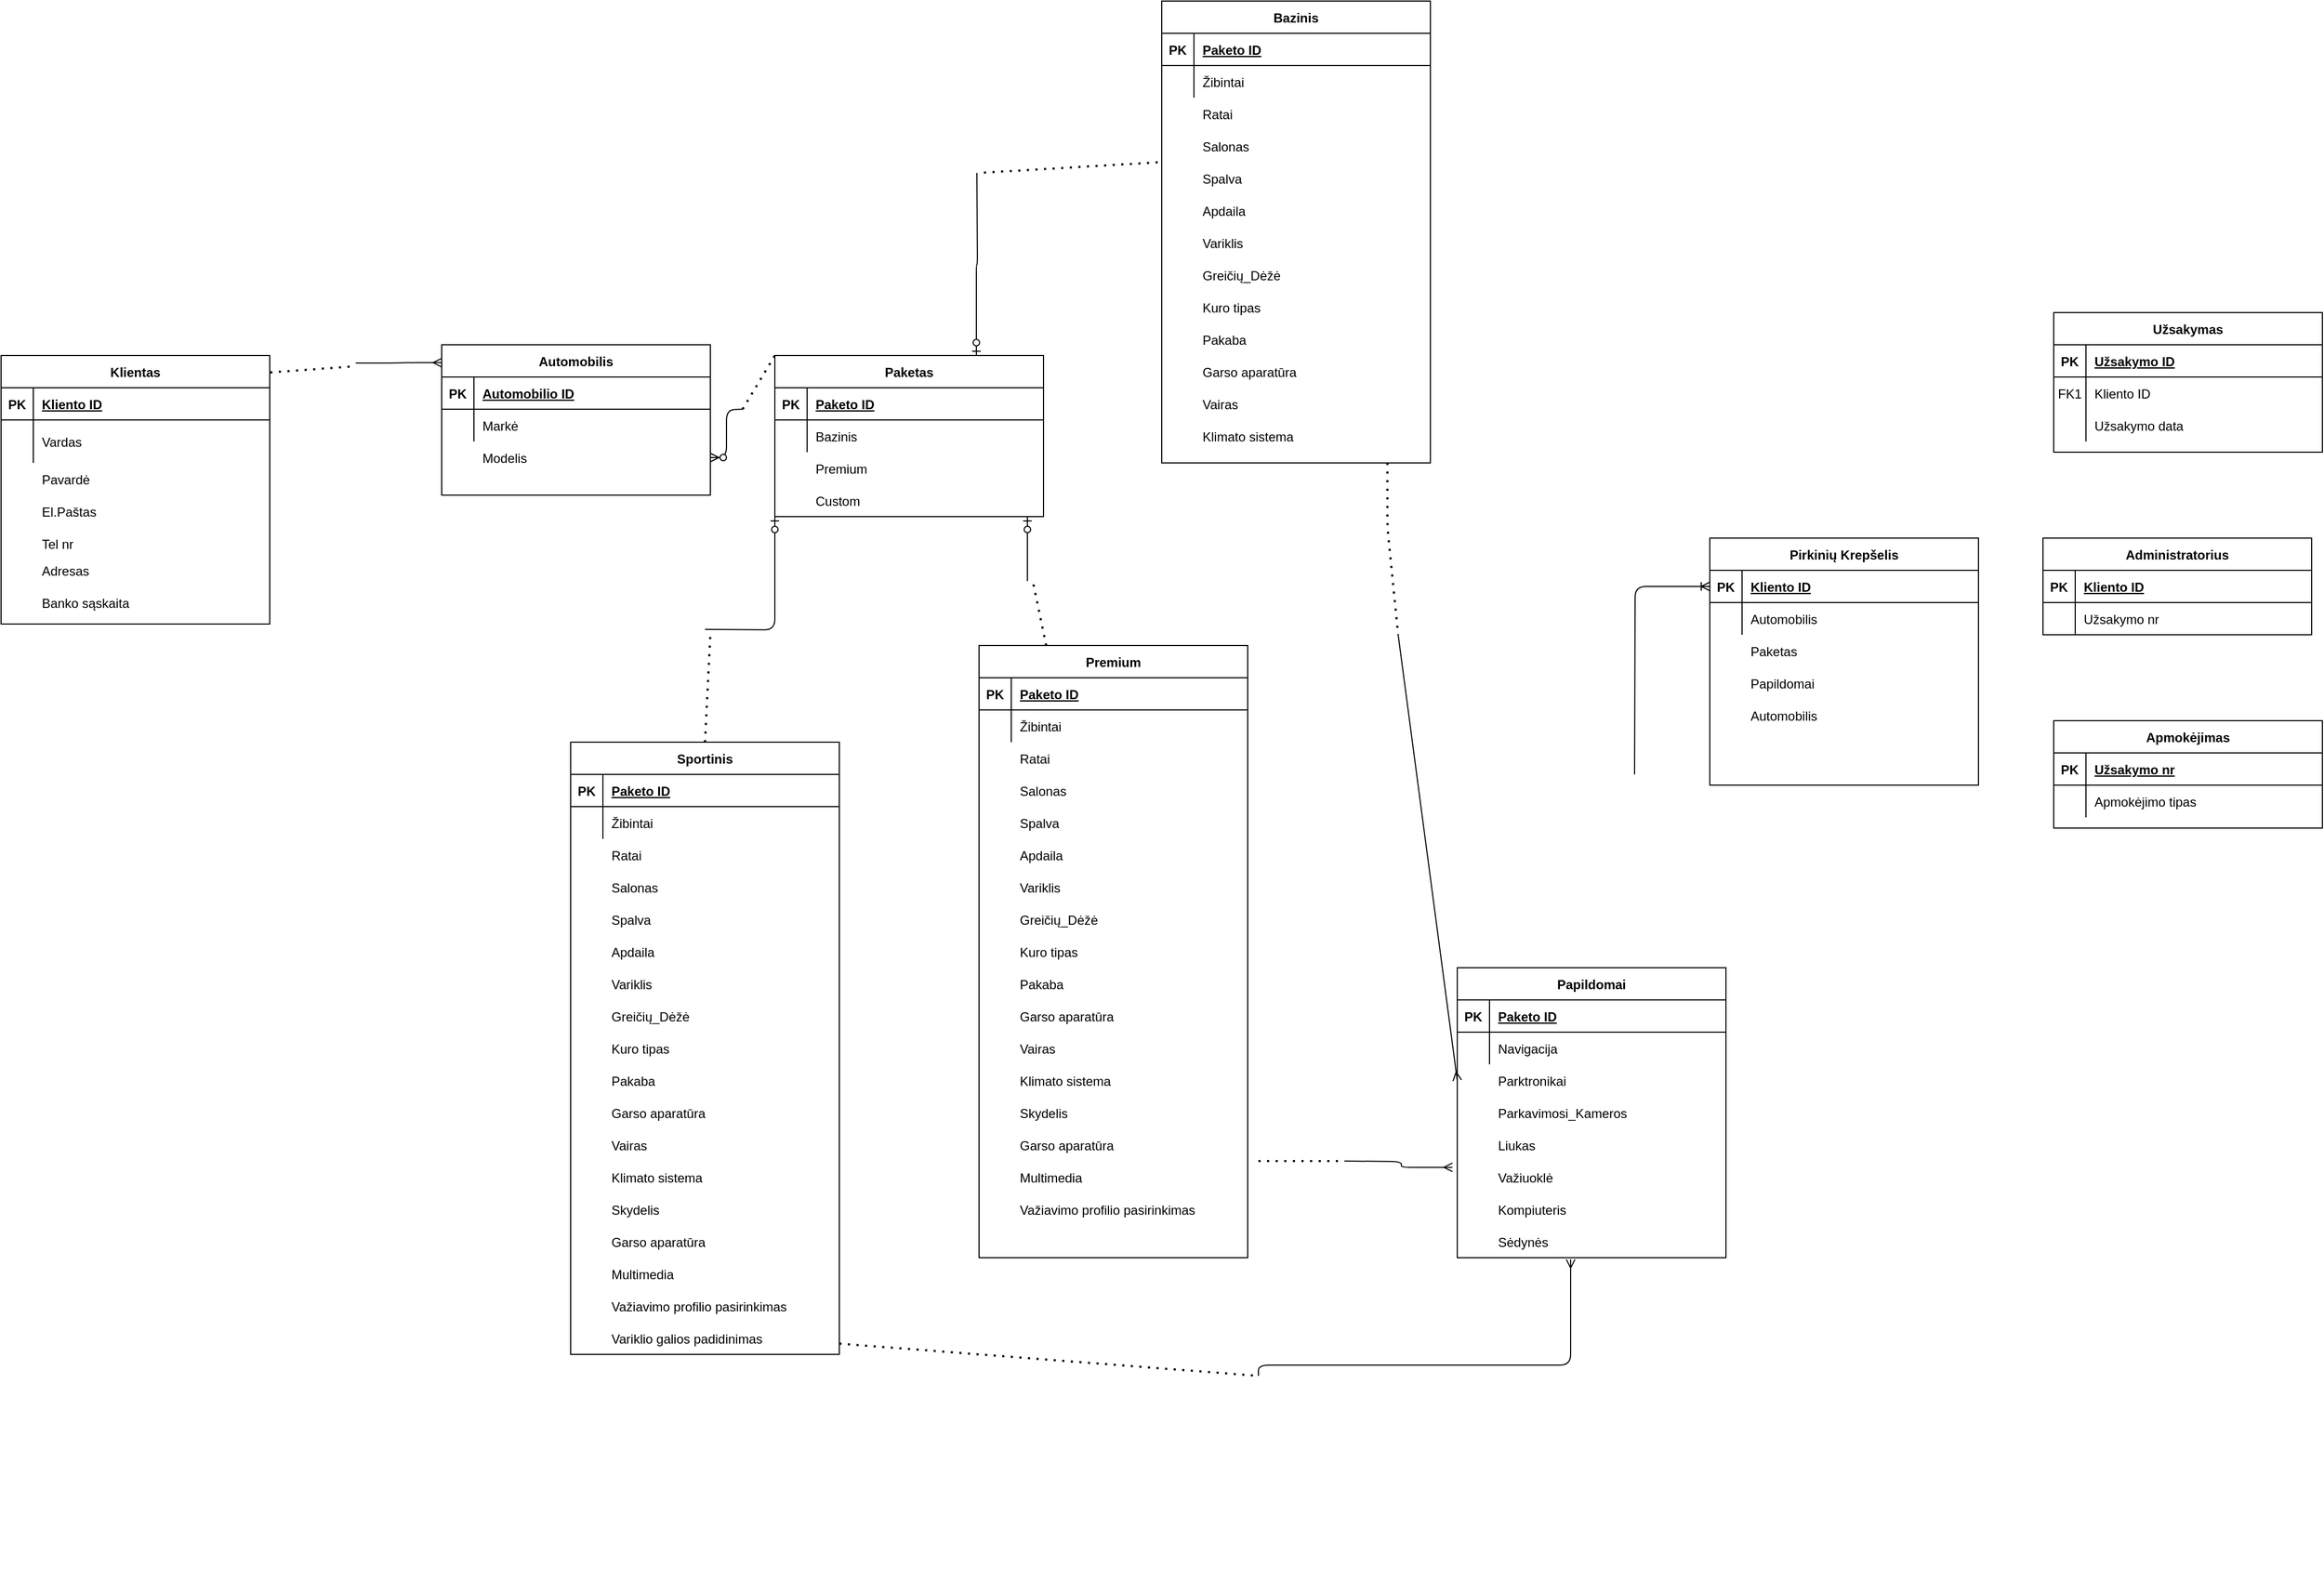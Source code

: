 <mxfile version="13.7.7" type="github">
  <diagram id="R2lEEEUBdFMjLlhIrx00" name="Page-1">
    <mxGraphModel dx="2382" dy="2594" grid="1" gridSize="10" guides="1" tooltips="1" connect="1" arrows="1" fold="1" page="1" pageScale="1" pageWidth="850" pageHeight="1100" math="0" shadow="0" extFonts="Permanent Marker^https://fonts.googleapis.com/css?family=Permanent+Marker">
      <root>
        <mxCell id="0" />
        <mxCell id="1" parent="0" />
        <mxCell id="q2KxSCgl3fH-M6cQgNPm-6" value="Pavardė" style="shape=partialRectangle;overflow=hidden;connectable=0;fillColor=none;top=0;left=0;bottom=0;right=0;align=left;spacingLeft=6;" vertex="1" parent="1">
          <mxGeometry x="140" y="210" width="220" height="30" as="geometry" />
        </mxCell>
        <mxCell id="q2KxSCgl3fH-M6cQgNPm-7" value="El.Paštas" style="shape=partialRectangle;overflow=hidden;connectable=0;fillColor=none;top=0;left=0;bottom=0;right=0;align=left;spacingLeft=6;" vertex="1" parent="1">
          <mxGeometry x="140" y="240" width="220" height="30" as="geometry" />
        </mxCell>
        <mxCell id="q2KxSCgl3fH-M6cQgNPm-8" value="Tel nr" style="shape=partialRectangle;overflow=hidden;connectable=0;fillColor=none;top=0;left=0;bottom=0;right=0;align=left;spacingLeft=6;" vertex="1" parent="1">
          <mxGeometry x="140" y="270" width="220" height="30" as="geometry" />
        </mxCell>
        <mxCell id="q2KxSCgl3fH-M6cQgNPm-9" value="Adresas" style="shape=partialRectangle;overflow=hidden;connectable=0;fillColor=none;top=0;left=0;bottom=0;right=0;align=left;spacingLeft=6;" vertex="1" parent="1">
          <mxGeometry x="140" y="300" width="220" height="20" as="geometry" />
        </mxCell>
        <mxCell id="q2KxSCgl3fH-M6cQgNPm-10" value="Banko sąskaita" style="shape=partialRectangle;overflow=hidden;connectable=0;fillColor=none;top=0;left=0;bottom=0;right=0;align=left;spacingLeft=6;" vertex="1" parent="1">
          <mxGeometry x="140" y="325" width="220" height="30" as="geometry" />
        </mxCell>
        <mxCell id="fwX-c29p_fVEbNIJGg2d-215" value="" style="group" vertex="1" connectable="0" parent="1">
          <mxGeometry x="1190" y="-220" width="250" height="430" as="geometry" />
        </mxCell>
        <mxCell id="fwX-c29p_fVEbNIJGg2d-17" value="Bazinis" style="shape=table;startSize=30;container=1;collapsible=1;childLayout=tableLayout;fixedRows=1;rowLines=0;fontStyle=1;align=center;resizeLast=1;" vertex="1" parent="fwX-c29p_fVEbNIJGg2d-215">
          <mxGeometry width="250" height="430" as="geometry" />
        </mxCell>
        <mxCell id="fwX-c29p_fVEbNIJGg2d-18" value="" style="shape=partialRectangle;collapsible=0;dropTarget=0;pointerEvents=0;fillColor=none;points=[[0,0.5],[1,0.5]];portConstraint=eastwest;top=0;left=0;right=0;bottom=1;" vertex="1" parent="fwX-c29p_fVEbNIJGg2d-17">
          <mxGeometry y="30" width="250" height="30" as="geometry" />
        </mxCell>
        <mxCell id="fwX-c29p_fVEbNIJGg2d-19" value="PK" style="shape=partialRectangle;overflow=hidden;connectable=0;fillColor=none;top=0;left=0;bottom=0;right=0;fontStyle=1;" vertex="1" parent="fwX-c29p_fVEbNIJGg2d-18">
          <mxGeometry width="30" height="30" as="geometry" />
        </mxCell>
        <mxCell id="fwX-c29p_fVEbNIJGg2d-20" value="Paketo ID" style="shape=partialRectangle;overflow=hidden;connectable=0;fillColor=none;top=0;left=0;bottom=0;right=0;align=left;spacingLeft=6;fontStyle=5;" vertex="1" parent="fwX-c29p_fVEbNIJGg2d-18">
          <mxGeometry x="30" width="220" height="30" as="geometry" />
        </mxCell>
        <mxCell id="fwX-c29p_fVEbNIJGg2d-21" value="" style="shape=partialRectangle;collapsible=0;dropTarget=0;pointerEvents=0;fillColor=none;points=[[0,0.5],[1,0.5]];portConstraint=eastwest;top=0;left=0;right=0;bottom=0;" vertex="1" parent="fwX-c29p_fVEbNIJGg2d-17">
          <mxGeometry y="60" width="250" height="30" as="geometry" />
        </mxCell>
        <mxCell id="fwX-c29p_fVEbNIJGg2d-22" value="" style="shape=partialRectangle;overflow=hidden;connectable=0;fillColor=none;top=0;left=0;bottom=0;right=0;" vertex="1" parent="fwX-c29p_fVEbNIJGg2d-21">
          <mxGeometry width="30" height="30" as="geometry" />
        </mxCell>
        <mxCell id="fwX-c29p_fVEbNIJGg2d-23" value="Žibintai" style="shape=partialRectangle;overflow=hidden;connectable=0;fillColor=none;top=0;left=0;bottom=0;right=0;align=left;spacingLeft=6;" vertex="1" parent="fwX-c29p_fVEbNIJGg2d-21">
          <mxGeometry x="30" width="220" height="30" as="geometry" />
        </mxCell>
        <mxCell id="fwX-c29p_fVEbNIJGg2d-72" value="" style="shape=partialRectangle;collapsible=0;dropTarget=0;pointerEvents=0;fillColor=none;points=[[0,0.5],[1,0.5]];portConstraint=eastwest;top=0;left=0;right=0;bottom=0;" vertex="1" parent="fwX-c29p_fVEbNIJGg2d-215">
          <mxGeometry y="90" width="250" height="30" as="geometry" />
        </mxCell>
        <mxCell id="fwX-c29p_fVEbNIJGg2d-73" value="" style="shape=partialRectangle;overflow=hidden;connectable=0;fillColor=none;top=0;left=0;bottom=0;right=0;" vertex="1" parent="fwX-c29p_fVEbNIJGg2d-72">
          <mxGeometry width="30" height="30" as="geometry" />
        </mxCell>
        <mxCell id="fwX-c29p_fVEbNIJGg2d-74" value="Ratai" style="shape=partialRectangle;overflow=hidden;connectable=0;fillColor=none;top=0;left=0;bottom=0;right=0;align=left;spacingLeft=6;" vertex="1" parent="fwX-c29p_fVEbNIJGg2d-72">
          <mxGeometry x="30" width="220" height="30" as="geometry" />
        </mxCell>
        <mxCell id="fwX-c29p_fVEbNIJGg2d-75" value="" style="shape=partialRectangle;collapsible=0;dropTarget=0;pointerEvents=0;fillColor=none;points=[[0,0.5],[1,0.5]];portConstraint=eastwest;top=0;left=0;right=0;bottom=0;" vertex="1" parent="fwX-c29p_fVEbNIJGg2d-215">
          <mxGeometry y="120" width="250" height="30" as="geometry" />
        </mxCell>
        <mxCell id="fwX-c29p_fVEbNIJGg2d-76" value="" style="shape=partialRectangle;overflow=hidden;connectable=0;fillColor=none;top=0;left=0;bottom=0;right=0;" vertex="1" parent="fwX-c29p_fVEbNIJGg2d-75">
          <mxGeometry width="30" height="30" as="geometry" />
        </mxCell>
        <mxCell id="fwX-c29p_fVEbNIJGg2d-77" value="Salonas" style="shape=partialRectangle;overflow=hidden;connectable=0;fillColor=none;top=0;left=0;bottom=0;right=0;align=left;spacingLeft=6;" vertex="1" parent="fwX-c29p_fVEbNIJGg2d-75">
          <mxGeometry x="30" width="220" height="30" as="geometry" />
        </mxCell>
        <mxCell id="fwX-c29p_fVEbNIJGg2d-78" value="" style="shape=partialRectangle;collapsible=0;dropTarget=0;pointerEvents=0;fillColor=none;points=[[0,0.5],[1,0.5]];portConstraint=eastwest;top=0;left=0;right=0;bottom=0;" vertex="1" parent="fwX-c29p_fVEbNIJGg2d-215">
          <mxGeometry y="150" width="250" height="30" as="geometry" />
        </mxCell>
        <mxCell id="fwX-c29p_fVEbNIJGg2d-79" value="" style="shape=partialRectangle;overflow=hidden;connectable=0;fillColor=none;top=0;left=0;bottom=0;right=0;" vertex="1" parent="fwX-c29p_fVEbNIJGg2d-78">
          <mxGeometry width="30" height="30" as="geometry" />
        </mxCell>
        <mxCell id="fwX-c29p_fVEbNIJGg2d-80" value="Spalva" style="shape=partialRectangle;overflow=hidden;connectable=0;fillColor=none;top=0;left=0;bottom=0;right=0;align=left;spacingLeft=6;" vertex="1" parent="fwX-c29p_fVEbNIJGg2d-78">
          <mxGeometry x="30" width="220" height="30" as="geometry" />
        </mxCell>
        <mxCell id="fwX-c29p_fVEbNIJGg2d-81" value="" style="shape=partialRectangle;collapsible=0;dropTarget=0;pointerEvents=0;fillColor=none;points=[[0,0.5],[1,0.5]];portConstraint=eastwest;top=0;left=0;right=0;bottom=0;" vertex="1" parent="fwX-c29p_fVEbNIJGg2d-215">
          <mxGeometry y="180" width="250" height="30" as="geometry" />
        </mxCell>
        <mxCell id="fwX-c29p_fVEbNIJGg2d-82" value="" style="shape=partialRectangle;overflow=hidden;connectable=0;fillColor=none;top=0;left=0;bottom=0;right=0;" vertex="1" parent="fwX-c29p_fVEbNIJGg2d-81">
          <mxGeometry width="30" height="30" as="geometry" />
        </mxCell>
        <mxCell id="fwX-c29p_fVEbNIJGg2d-83" value="Apdaila" style="shape=partialRectangle;overflow=hidden;connectable=0;fillColor=none;top=0;left=0;bottom=0;right=0;align=left;spacingLeft=6;" vertex="1" parent="fwX-c29p_fVEbNIJGg2d-81">
          <mxGeometry x="30" width="220" height="30" as="geometry" />
        </mxCell>
        <mxCell id="fwX-c29p_fVEbNIJGg2d-84" value="" style="shape=partialRectangle;collapsible=0;dropTarget=0;pointerEvents=0;fillColor=none;points=[[0,0.5],[1,0.5]];portConstraint=eastwest;top=0;left=0;right=0;bottom=0;" vertex="1" parent="fwX-c29p_fVEbNIJGg2d-215">
          <mxGeometry y="210" width="250" height="30" as="geometry" />
        </mxCell>
        <mxCell id="fwX-c29p_fVEbNIJGg2d-85" value="" style="shape=partialRectangle;overflow=hidden;connectable=0;fillColor=none;top=0;left=0;bottom=0;right=0;" vertex="1" parent="fwX-c29p_fVEbNIJGg2d-84">
          <mxGeometry width="30" height="30" as="geometry" />
        </mxCell>
        <mxCell id="fwX-c29p_fVEbNIJGg2d-86" value="Variklis" style="shape=partialRectangle;overflow=hidden;connectable=0;fillColor=none;top=0;left=0;bottom=0;right=0;align=left;spacingLeft=6;" vertex="1" parent="fwX-c29p_fVEbNIJGg2d-84">
          <mxGeometry x="30" width="220" height="30" as="geometry" />
        </mxCell>
        <mxCell id="fwX-c29p_fVEbNIJGg2d-87" value="" style="shape=partialRectangle;collapsible=0;dropTarget=0;pointerEvents=0;fillColor=none;points=[[0,0.5],[1,0.5]];portConstraint=eastwest;top=0;left=0;right=0;bottom=0;" vertex="1" parent="fwX-c29p_fVEbNIJGg2d-215">
          <mxGeometry y="240" width="250" height="30" as="geometry" />
        </mxCell>
        <mxCell id="fwX-c29p_fVEbNIJGg2d-88" value="" style="shape=partialRectangle;overflow=hidden;connectable=0;fillColor=none;top=0;left=0;bottom=0;right=0;" vertex="1" parent="fwX-c29p_fVEbNIJGg2d-87">
          <mxGeometry width="30" height="30" as="geometry" />
        </mxCell>
        <mxCell id="fwX-c29p_fVEbNIJGg2d-89" value="Greičių_Dėžė" style="shape=partialRectangle;overflow=hidden;connectable=0;fillColor=none;top=0;left=0;bottom=0;right=0;align=left;spacingLeft=6;" vertex="1" parent="fwX-c29p_fVEbNIJGg2d-87">
          <mxGeometry x="30" width="220" height="30" as="geometry" />
        </mxCell>
        <mxCell id="fwX-c29p_fVEbNIJGg2d-90" value="" style="shape=partialRectangle;collapsible=0;dropTarget=0;pointerEvents=0;fillColor=none;points=[[0,0.5],[1,0.5]];portConstraint=eastwest;top=0;left=0;right=0;bottom=0;" vertex="1" parent="fwX-c29p_fVEbNIJGg2d-215">
          <mxGeometry y="270" width="250" height="30" as="geometry" />
        </mxCell>
        <mxCell id="fwX-c29p_fVEbNIJGg2d-91" value="" style="shape=partialRectangle;overflow=hidden;connectable=0;fillColor=none;top=0;left=0;bottom=0;right=0;" vertex="1" parent="fwX-c29p_fVEbNIJGg2d-90">
          <mxGeometry width="30" height="30" as="geometry" />
        </mxCell>
        <mxCell id="fwX-c29p_fVEbNIJGg2d-92" value="Kuro tipas" style="shape=partialRectangle;overflow=hidden;connectable=0;fillColor=none;top=0;left=0;bottom=0;right=0;align=left;spacingLeft=6;" vertex="1" parent="fwX-c29p_fVEbNIJGg2d-90">
          <mxGeometry x="30" width="220" height="30" as="geometry" />
        </mxCell>
        <mxCell id="fwX-c29p_fVEbNIJGg2d-93" value="" style="shape=partialRectangle;collapsible=0;dropTarget=0;pointerEvents=0;fillColor=none;points=[[0,0.5],[1,0.5]];portConstraint=eastwest;top=0;left=0;right=0;bottom=0;" vertex="1" parent="fwX-c29p_fVEbNIJGg2d-215">
          <mxGeometry y="300" width="250" height="30" as="geometry" />
        </mxCell>
        <mxCell id="fwX-c29p_fVEbNIJGg2d-94" value="" style="shape=partialRectangle;overflow=hidden;connectable=0;fillColor=none;top=0;left=0;bottom=0;right=0;" vertex="1" parent="fwX-c29p_fVEbNIJGg2d-93">
          <mxGeometry width="30" height="30" as="geometry" />
        </mxCell>
        <mxCell id="fwX-c29p_fVEbNIJGg2d-95" value="Pakaba" style="shape=partialRectangle;overflow=hidden;connectable=0;fillColor=none;top=0;left=0;bottom=0;right=0;align=left;spacingLeft=6;" vertex="1" parent="fwX-c29p_fVEbNIJGg2d-93">
          <mxGeometry x="30" width="220" height="30" as="geometry" />
        </mxCell>
        <mxCell id="fwX-c29p_fVEbNIJGg2d-211" value="Garso aparatūra" style="shape=partialRectangle;overflow=hidden;connectable=0;fillColor=none;top=0;left=0;bottom=0;right=0;align=left;spacingLeft=6;" vertex="1" parent="fwX-c29p_fVEbNIJGg2d-215">
          <mxGeometry x="30" y="330" width="220" height="30" as="geometry" />
        </mxCell>
        <mxCell id="fwX-c29p_fVEbNIJGg2d-212" value="Vairas" style="shape=partialRectangle;overflow=hidden;connectable=0;fillColor=none;top=0;left=0;bottom=0;right=0;align=left;spacingLeft=6;" vertex="1" parent="fwX-c29p_fVEbNIJGg2d-215">
          <mxGeometry x="30" y="360" width="220" height="30" as="geometry" />
        </mxCell>
        <mxCell id="fwX-c29p_fVEbNIJGg2d-213" value="Klimato sistema" style="shape=partialRectangle;overflow=hidden;connectable=0;fillColor=none;top=0;left=0;bottom=0;right=0;align=left;spacingLeft=6;" vertex="1" parent="fwX-c29p_fVEbNIJGg2d-215">
          <mxGeometry x="30" y="390" width="220" height="30" as="geometry" />
        </mxCell>
        <mxCell id="fwX-c29p_fVEbNIJGg2d-255" value="" style="group" vertex="1" connectable="0" parent="1">
          <mxGeometry x="1020" y="380" width="250" height="570" as="geometry" />
        </mxCell>
        <mxCell id="fwX-c29p_fVEbNIJGg2d-216" value="" style="group" vertex="1" connectable="0" parent="fwX-c29p_fVEbNIJGg2d-255">
          <mxGeometry width="250" height="570" as="geometry" />
        </mxCell>
        <mxCell id="fwX-c29p_fVEbNIJGg2d-217" value="Premium" style="shape=table;startSize=30;container=1;collapsible=1;childLayout=tableLayout;fixedRows=1;rowLines=0;fontStyle=1;align=center;resizeLast=1;" vertex="1" parent="fwX-c29p_fVEbNIJGg2d-216">
          <mxGeometry width="250" height="570" as="geometry" />
        </mxCell>
        <mxCell id="fwX-c29p_fVEbNIJGg2d-218" value="" style="shape=partialRectangle;collapsible=0;dropTarget=0;pointerEvents=0;fillColor=none;points=[[0,0.5],[1,0.5]];portConstraint=eastwest;top=0;left=0;right=0;bottom=1;" vertex="1" parent="fwX-c29p_fVEbNIJGg2d-217">
          <mxGeometry y="30" width="250" height="30" as="geometry" />
        </mxCell>
        <mxCell id="fwX-c29p_fVEbNIJGg2d-219" value="PK" style="shape=partialRectangle;overflow=hidden;connectable=0;fillColor=none;top=0;left=0;bottom=0;right=0;fontStyle=1;" vertex="1" parent="fwX-c29p_fVEbNIJGg2d-218">
          <mxGeometry width="30" height="30" as="geometry" />
        </mxCell>
        <mxCell id="fwX-c29p_fVEbNIJGg2d-220" value="Paketo ID" style="shape=partialRectangle;overflow=hidden;connectable=0;fillColor=none;top=0;left=0;bottom=0;right=0;align=left;spacingLeft=6;fontStyle=5;" vertex="1" parent="fwX-c29p_fVEbNIJGg2d-218">
          <mxGeometry x="30" width="220" height="30" as="geometry" />
        </mxCell>
        <mxCell id="fwX-c29p_fVEbNIJGg2d-221" value="" style="shape=partialRectangle;collapsible=0;dropTarget=0;pointerEvents=0;fillColor=none;points=[[0,0.5],[1,0.5]];portConstraint=eastwest;top=0;left=0;right=0;bottom=0;" vertex="1" parent="fwX-c29p_fVEbNIJGg2d-217">
          <mxGeometry y="60" width="250" height="30" as="geometry" />
        </mxCell>
        <mxCell id="fwX-c29p_fVEbNIJGg2d-222" value="" style="shape=partialRectangle;overflow=hidden;connectable=0;fillColor=none;top=0;left=0;bottom=0;right=0;" vertex="1" parent="fwX-c29p_fVEbNIJGg2d-221">
          <mxGeometry width="30" height="30" as="geometry" />
        </mxCell>
        <mxCell id="fwX-c29p_fVEbNIJGg2d-223" value="Žibintai" style="shape=partialRectangle;overflow=hidden;connectable=0;fillColor=none;top=0;left=0;bottom=0;right=0;align=left;spacingLeft=6;" vertex="1" parent="fwX-c29p_fVEbNIJGg2d-221">
          <mxGeometry x="30" width="220" height="30" as="geometry" />
        </mxCell>
        <mxCell id="fwX-c29p_fVEbNIJGg2d-224" value="" style="shape=partialRectangle;collapsible=0;dropTarget=0;pointerEvents=0;fillColor=none;points=[[0,0.5],[1,0.5]];portConstraint=eastwest;top=0;left=0;right=0;bottom=0;" vertex="1" parent="fwX-c29p_fVEbNIJGg2d-216">
          <mxGeometry y="90" width="250" height="30" as="geometry" />
        </mxCell>
        <mxCell id="fwX-c29p_fVEbNIJGg2d-225" value="" style="shape=partialRectangle;overflow=hidden;connectable=0;fillColor=none;top=0;left=0;bottom=0;right=0;" vertex="1" parent="fwX-c29p_fVEbNIJGg2d-224">
          <mxGeometry width="30" height="30" as="geometry" />
        </mxCell>
        <mxCell id="fwX-c29p_fVEbNIJGg2d-226" value="Ratai" style="shape=partialRectangle;overflow=hidden;connectable=0;fillColor=none;top=0;left=0;bottom=0;right=0;align=left;spacingLeft=6;" vertex="1" parent="fwX-c29p_fVEbNIJGg2d-224">
          <mxGeometry x="30" width="220" height="30" as="geometry" />
        </mxCell>
        <mxCell id="fwX-c29p_fVEbNIJGg2d-227" value="" style="shape=partialRectangle;collapsible=0;dropTarget=0;pointerEvents=0;fillColor=none;points=[[0,0.5],[1,0.5]];portConstraint=eastwest;top=0;left=0;right=0;bottom=0;" vertex="1" parent="fwX-c29p_fVEbNIJGg2d-216">
          <mxGeometry y="120" width="250" height="30" as="geometry" />
        </mxCell>
        <mxCell id="fwX-c29p_fVEbNIJGg2d-228" value="" style="shape=partialRectangle;overflow=hidden;connectable=0;fillColor=none;top=0;left=0;bottom=0;right=0;" vertex="1" parent="fwX-c29p_fVEbNIJGg2d-227">
          <mxGeometry width="30" height="30" as="geometry" />
        </mxCell>
        <mxCell id="fwX-c29p_fVEbNIJGg2d-229" value="Salonas" style="shape=partialRectangle;overflow=hidden;connectable=0;fillColor=none;top=0;left=0;bottom=0;right=0;align=left;spacingLeft=6;" vertex="1" parent="fwX-c29p_fVEbNIJGg2d-227">
          <mxGeometry x="30" width="220" height="30" as="geometry" />
        </mxCell>
        <mxCell id="fwX-c29p_fVEbNIJGg2d-230" value="" style="shape=partialRectangle;collapsible=0;dropTarget=0;pointerEvents=0;fillColor=none;points=[[0,0.5],[1,0.5]];portConstraint=eastwest;top=0;left=0;right=0;bottom=0;" vertex="1" parent="fwX-c29p_fVEbNIJGg2d-216">
          <mxGeometry y="150" width="250" height="30" as="geometry" />
        </mxCell>
        <mxCell id="fwX-c29p_fVEbNIJGg2d-231" value="" style="shape=partialRectangle;overflow=hidden;connectable=0;fillColor=none;top=0;left=0;bottom=0;right=0;" vertex="1" parent="fwX-c29p_fVEbNIJGg2d-230">
          <mxGeometry width="30" height="30" as="geometry" />
        </mxCell>
        <mxCell id="fwX-c29p_fVEbNIJGg2d-232" value="Spalva" style="shape=partialRectangle;overflow=hidden;connectable=0;fillColor=none;top=0;left=0;bottom=0;right=0;align=left;spacingLeft=6;" vertex="1" parent="fwX-c29p_fVEbNIJGg2d-230">
          <mxGeometry x="30" width="220" height="30" as="geometry" />
        </mxCell>
        <mxCell id="fwX-c29p_fVEbNIJGg2d-233" value="" style="shape=partialRectangle;collapsible=0;dropTarget=0;pointerEvents=0;fillColor=none;points=[[0,0.5],[1,0.5]];portConstraint=eastwest;top=0;left=0;right=0;bottom=0;" vertex="1" parent="fwX-c29p_fVEbNIJGg2d-216">
          <mxGeometry y="180" width="250" height="30" as="geometry" />
        </mxCell>
        <mxCell id="fwX-c29p_fVEbNIJGg2d-234" value="" style="shape=partialRectangle;overflow=hidden;connectable=0;fillColor=none;top=0;left=0;bottom=0;right=0;" vertex="1" parent="fwX-c29p_fVEbNIJGg2d-233">
          <mxGeometry width="30" height="30" as="geometry" />
        </mxCell>
        <mxCell id="fwX-c29p_fVEbNIJGg2d-235" value="Apdaila" style="shape=partialRectangle;overflow=hidden;connectable=0;fillColor=none;top=0;left=0;bottom=0;right=0;align=left;spacingLeft=6;" vertex="1" parent="fwX-c29p_fVEbNIJGg2d-233">
          <mxGeometry x="30" width="220" height="30" as="geometry" />
        </mxCell>
        <mxCell id="fwX-c29p_fVEbNIJGg2d-236" value="" style="shape=partialRectangle;collapsible=0;dropTarget=0;pointerEvents=0;fillColor=none;points=[[0,0.5],[1,0.5]];portConstraint=eastwest;top=0;left=0;right=0;bottom=0;" vertex="1" parent="fwX-c29p_fVEbNIJGg2d-216">
          <mxGeometry y="210" width="250" height="30" as="geometry" />
        </mxCell>
        <mxCell id="fwX-c29p_fVEbNIJGg2d-237" value="" style="shape=partialRectangle;overflow=hidden;connectable=0;fillColor=none;top=0;left=0;bottom=0;right=0;" vertex="1" parent="fwX-c29p_fVEbNIJGg2d-236">
          <mxGeometry width="30" height="30" as="geometry" />
        </mxCell>
        <mxCell id="fwX-c29p_fVEbNIJGg2d-238" value="Variklis" style="shape=partialRectangle;overflow=hidden;connectable=0;fillColor=none;top=0;left=0;bottom=0;right=0;align=left;spacingLeft=6;" vertex="1" parent="fwX-c29p_fVEbNIJGg2d-236">
          <mxGeometry x="30" width="220" height="30" as="geometry" />
        </mxCell>
        <mxCell id="fwX-c29p_fVEbNIJGg2d-239" value="" style="shape=partialRectangle;collapsible=0;dropTarget=0;pointerEvents=0;fillColor=none;points=[[0,0.5],[1,0.5]];portConstraint=eastwest;top=0;left=0;right=0;bottom=0;" vertex="1" parent="fwX-c29p_fVEbNIJGg2d-216">
          <mxGeometry y="240" width="250" height="30" as="geometry" />
        </mxCell>
        <mxCell id="fwX-c29p_fVEbNIJGg2d-240" value="" style="shape=partialRectangle;overflow=hidden;connectable=0;fillColor=none;top=0;left=0;bottom=0;right=0;" vertex="1" parent="fwX-c29p_fVEbNIJGg2d-239">
          <mxGeometry width="30" height="30" as="geometry" />
        </mxCell>
        <mxCell id="fwX-c29p_fVEbNIJGg2d-241" value="Greičių_Dėžė" style="shape=partialRectangle;overflow=hidden;connectable=0;fillColor=none;top=0;left=0;bottom=0;right=0;align=left;spacingLeft=6;" vertex="1" parent="fwX-c29p_fVEbNIJGg2d-239">
          <mxGeometry x="30" width="220" height="30" as="geometry" />
        </mxCell>
        <mxCell id="fwX-c29p_fVEbNIJGg2d-242" value="" style="shape=partialRectangle;collapsible=0;dropTarget=0;pointerEvents=0;fillColor=none;points=[[0,0.5],[1,0.5]];portConstraint=eastwest;top=0;left=0;right=0;bottom=0;" vertex="1" parent="fwX-c29p_fVEbNIJGg2d-216">
          <mxGeometry y="270" width="250" height="30" as="geometry" />
        </mxCell>
        <mxCell id="fwX-c29p_fVEbNIJGg2d-243" value="" style="shape=partialRectangle;overflow=hidden;connectable=0;fillColor=none;top=0;left=0;bottom=0;right=0;" vertex="1" parent="fwX-c29p_fVEbNIJGg2d-242">
          <mxGeometry width="30" height="30" as="geometry" />
        </mxCell>
        <mxCell id="fwX-c29p_fVEbNIJGg2d-244" value="Kuro tipas" style="shape=partialRectangle;overflow=hidden;connectable=0;fillColor=none;top=0;left=0;bottom=0;right=0;align=left;spacingLeft=6;" vertex="1" parent="fwX-c29p_fVEbNIJGg2d-242">
          <mxGeometry x="30" width="220" height="30" as="geometry" />
        </mxCell>
        <mxCell id="fwX-c29p_fVEbNIJGg2d-245" value="" style="shape=partialRectangle;collapsible=0;dropTarget=0;pointerEvents=0;fillColor=none;points=[[0,0.5],[1,0.5]];portConstraint=eastwest;top=0;left=0;right=0;bottom=0;" vertex="1" parent="fwX-c29p_fVEbNIJGg2d-216">
          <mxGeometry y="300" width="250" height="30" as="geometry" />
        </mxCell>
        <mxCell id="fwX-c29p_fVEbNIJGg2d-246" value="" style="shape=partialRectangle;overflow=hidden;connectable=0;fillColor=none;top=0;left=0;bottom=0;right=0;" vertex="1" parent="fwX-c29p_fVEbNIJGg2d-245">
          <mxGeometry width="30" height="30" as="geometry" />
        </mxCell>
        <mxCell id="fwX-c29p_fVEbNIJGg2d-247" value="Pakaba" style="shape=partialRectangle;overflow=hidden;connectable=0;fillColor=none;top=0;left=0;bottom=0;right=0;align=left;spacingLeft=6;" vertex="1" parent="fwX-c29p_fVEbNIJGg2d-245">
          <mxGeometry x="30" width="220" height="30" as="geometry" />
        </mxCell>
        <mxCell id="fwX-c29p_fVEbNIJGg2d-248" value="Garso aparatūra" style="shape=partialRectangle;overflow=hidden;connectable=0;fillColor=none;top=0;left=0;bottom=0;right=0;align=left;spacingLeft=6;" vertex="1" parent="fwX-c29p_fVEbNIJGg2d-216">
          <mxGeometry x="30" y="330" width="220" height="30" as="geometry" />
        </mxCell>
        <mxCell id="fwX-c29p_fVEbNIJGg2d-249" value="Vairas" style="shape=partialRectangle;overflow=hidden;connectable=0;fillColor=none;top=0;left=0;bottom=0;right=0;align=left;spacingLeft=6;" vertex="1" parent="fwX-c29p_fVEbNIJGg2d-216">
          <mxGeometry x="30" y="360" width="220" height="30" as="geometry" />
        </mxCell>
        <mxCell id="fwX-c29p_fVEbNIJGg2d-250" value="Klimato sistema" style="shape=partialRectangle;overflow=hidden;connectable=0;fillColor=none;top=0;left=0;bottom=0;right=0;align=left;spacingLeft=6;" vertex="1" parent="fwX-c29p_fVEbNIJGg2d-216">
          <mxGeometry x="30" y="390" width="220" height="30" as="geometry" />
        </mxCell>
        <mxCell id="fwX-c29p_fVEbNIJGg2d-251" value="Skydelis" style="shape=partialRectangle;overflow=hidden;connectable=0;fillColor=none;top=0;left=0;bottom=0;right=0;align=left;spacingLeft=6;" vertex="1" parent="fwX-c29p_fVEbNIJGg2d-216">
          <mxGeometry x="30" y="420" width="220" height="30" as="geometry" />
        </mxCell>
        <mxCell id="fwX-c29p_fVEbNIJGg2d-252" value="Garso aparatūra" style="shape=partialRectangle;overflow=hidden;connectable=0;fillColor=none;top=0;left=0;bottom=0;right=0;align=left;spacingLeft=6;" vertex="1" parent="fwX-c29p_fVEbNIJGg2d-216">
          <mxGeometry x="30" y="450" width="220" height="30" as="geometry" />
        </mxCell>
        <mxCell id="fwX-c29p_fVEbNIJGg2d-253" value="Multimedia" style="shape=partialRectangle;overflow=hidden;connectable=0;fillColor=none;top=0;left=0;bottom=0;right=0;align=left;spacingLeft=6;" vertex="1" parent="fwX-c29p_fVEbNIJGg2d-216">
          <mxGeometry x="30" y="480" width="220" height="30" as="geometry" />
        </mxCell>
        <mxCell id="fwX-c29p_fVEbNIJGg2d-254" value="Važiavimo profilio pasirinkimas" style="shape=partialRectangle;overflow=hidden;connectable=0;fillColor=none;top=0;left=0;bottom=0;right=0;align=left;spacingLeft=6;" vertex="1" parent="fwX-c29p_fVEbNIJGg2d-216">
          <mxGeometry x="30" y="510" width="220" height="30" as="geometry" />
        </mxCell>
        <mxCell id="fwX-c29p_fVEbNIJGg2d-657" value="" style="group" vertex="1" connectable="0" parent="1">
          <mxGeometry x="1465" y="680" width="250" height="570" as="geometry" />
        </mxCell>
        <mxCell id="fwX-c29p_fVEbNIJGg2d-658" value="" style="group" vertex="1" connectable="0" parent="fwX-c29p_fVEbNIJGg2d-657">
          <mxGeometry width="250" height="570" as="geometry" />
        </mxCell>
        <mxCell id="fwX-c29p_fVEbNIJGg2d-659" value="Papildomai" style="shape=table;startSize=30;container=1;collapsible=1;childLayout=tableLayout;fixedRows=1;rowLines=0;fontStyle=1;align=center;resizeLast=1;" vertex="1" parent="fwX-c29p_fVEbNIJGg2d-658">
          <mxGeometry width="250" height="270" as="geometry" />
        </mxCell>
        <mxCell id="fwX-c29p_fVEbNIJGg2d-660" value="" style="shape=partialRectangle;collapsible=0;dropTarget=0;pointerEvents=0;fillColor=none;points=[[0,0.5],[1,0.5]];portConstraint=eastwest;top=0;left=0;right=0;bottom=1;" vertex="1" parent="fwX-c29p_fVEbNIJGg2d-659">
          <mxGeometry y="30" width="250" height="30" as="geometry" />
        </mxCell>
        <mxCell id="fwX-c29p_fVEbNIJGg2d-661" value="PK" style="shape=partialRectangle;overflow=hidden;connectable=0;fillColor=none;top=0;left=0;bottom=0;right=0;fontStyle=1;" vertex="1" parent="fwX-c29p_fVEbNIJGg2d-660">
          <mxGeometry width="30" height="30" as="geometry" />
        </mxCell>
        <mxCell id="fwX-c29p_fVEbNIJGg2d-662" value="Paketo ID" style="shape=partialRectangle;overflow=hidden;connectable=0;fillColor=none;top=0;left=0;bottom=0;right=0;align=left;spacingLeft=6;fontStyle=5;" vertex="1" parent="fwX-c29p_fVEbNIJGg2d-660">
          <mxGeometry x="30" width="220" height="30" as="geometry" />
        </mxCell>
        <mxCell id="fwX-c29p_fVEbNIJGg2d-663" value="" style="shape=partialRectangle;collapsible=0;dropTarget=0;pointerEvents=0;fillColor=none;points=[[0,0.5],[1,0.5]];portConstraint=eastwest;top=0;left=0;right=0;bottom=0;" vertex="1" parent="fwX-c29p_fVEbNIJGg2d-659">
          <mxGeometry y="60" width="250" height="30" as="geometry" />
        </mxCell>
        <mxCell id="fwX-c29p_fVEbNIJGg2d-664" value="" style="shape=partialRectangle;overflow=hidden;connectable=0;fillColor=none;top=0;left=0;bottom=0;right=0;" vertex="1" parent="fwX-c29p_fVEbNIJGg2d-663">
          <mxGeometry width="30" height="30" as="geometry" />
        </mxCell>
        <mxCell id="fwX-c29p_fVEbNIJGg2d-665" value="Navigacija" style="shape=partialRectangle;overflow=hidden;connectable=0;fillColor=none;top=0;left=0;bottom=0;right=0;align=left;spacingLeft=6;" vertex="1" parent="fwX-c29p_fVEbNIJGg2d-663">
          <mxGeometry x="30" width="220" height="30" as="geometry" />
        </mxCell>
        <mxCell id="fwX-c29p_fVEbNIJGg2d-666" value="" style="shape=partialRectangle;collapsible=0;dropTarget=0;pointerEvents=0;fillColor=none;points=[[0,0.5],[1,0.5]];portConstraint=eastwest;top=0;left=0;right=0;bottom=0;" vertex="1" parent="fwX-c29p_fVEbNIJGg2d-658">
          <mxGeometry y="90" width="250" height="30" as="geometry" />
        </mxCell>
        <mxCell id="fwX-c29p_fVEbNIJGg2d-667" value="" style="shape=partialRectangle;overflow=hidden;connectable=0;fillColor=none;top=0;left=0;bottom=0;right=0;" vertex="1" parent="fwX-c29p_fVEbNIJGg2d-666">
          <mxGeometry width="30" height="30" as="geometry" />
        </mxCell>
        <mxCell id="fwX-c29p_fVEbNIJGg2d-668" value="Parktronikai" style="shape=partialRectangle;overflow=hidden;connectable=0;fillColor=none;top=0;left=0;bottom=0;right=0;align=left;spacingLeft=6;" vertex="1" parent="fwX-c29p_fVEbNIJGg2d-666">
          <mxGeometry x="30" width="220" height="30" as="geometry" />
        </mxCell>
        <mxCell id="fwX-c29p_fVEbNIJGg2d-669" value="" style="shape=partialRectangle;collapsible=0;dropTarget=0;pointerEvents=0;fillColor=none;points=[[0,0.5],[1,0.5]];portConstraint=eastwest;top=0;left=0;right=0;bottom=0;" vertex="1" parent="fwX-c29p_fVEbNIJGg2d-658">
          <mxGeometry y="120" width="250" height="30" as="geometry" />
        </mxCell>
        <mxCell id="fwX-c29p_fVEbNIJGg2d-670" value="" style="shape=partialRectangle;overflow=hidden;connectable=0;fillColor=none;top=0;left=0;bottom=0;right=0;" vertex="1" parent="fwX-c29p_fVEbNIJGg2d-669">
          <mxGeometry width="30" height="30" as="geometry" />
        </mxCell>
        <mxCell id="fwX-c29p_fVEbNIJGg2d-671" value="Parkavimosi_Kameros" style="shape=partialRectangle;overflow=hidden;connectable=0;fillColor=none;top=0;left=0;bottom=0;right=0;align=left;spacingLeft=6;" vertex="1" parent="fwX-c29p_fVEbNIJGg2d-669">
          <mxGeometry x="30" width="220" height="30" as="geometry" />
        </mxCell>
        <mxCell id="fwX-c29p_fVEbNIJGg2d-672" value="" style="shape=partialRectangle;collapsible=0;dropTarget=0;pointerEvents=0;fillColor=none;points=[[0,0.5],[1,0.5]];portConstraint=eastwest;top=0;left=0;right=0;bottom=0;" vertex="1" parent="fwX-c29p_fVEbNIJGg2d-658">
          <mxGeometry y="150" width="250" height="30" as="geometry" />
        </mxCell>
        <mxCell id="fwX-c29p_fVEbNIJGg2d-673" value="" style="shape=partialRectangle;overflow=hidden;connectable=0;fillColor=none;top=0;left=0;bottom=0;right=0;" vertex="1" parent="fwX-c29p_fVEbNIJGg2d-672">
          <mxGeometry width="30" height="30" as="geometry" />
        </mxCell>
        <mxCell id="fwX-c29p_fVEbNIJGg2d-674" value="Liukas" style="shape=partialRectangle;overflow=hidden;connectable=0;fillColor=none;top=0;left=0;bottom=0;right=0;align=left;spacingLeft=6;" vertex="1" parent="fwX-c29p_fVEbNIJGg2d-672">
          <mxGeometry x="30" width="220" height="30" as="geometry" />
        </mxCell>
        <mxCell id="fwX-c29p_fVEbNIJGg2d-675" value="" style="shape=partialRectangle;collapsible=0;dropTarget=0;pointerEvents=0;fillColor=none;points=[[0,0.5],[1,0.5]];portConstraint=eastwest;top=0;left=0;right=0;bottom=0;" vertex="1" parent="fwX-c29p_fVEbNIJGg2d-658">
          <mxGeometry y="180" width="250" height="30" as="geometry" />
        </mxCell>
        <mxCell id="fwX-c29p_fVEbNIJGg2d-676" value="" style="shape=partialRectangle;overflow=hidden;connectable=0;fillColor=none;top=0;left=0;bottom=0;right=0;" vertex="1" parent="fwX-c29p_fVEbNIJGg2d-675">
          <mxGeometry width="30" height="30" as="geometry" />
        </mxCell>
        <mxCell id="fwX-c29p_fVEbNIJGg2d-677" value="Važiuoklė" style="shape=partialRectangle;overflow=hidden;connectable=0;fillColor=none;top=0;left=0;bottom=0;right=0;align=left;spacingLeft=6;" vertex="1" parent="fwX-c29p_fVEbNIJGg2d-675">
          <mxGeometry x="30" width="220" height="30" as="geometry" />
        </mxCell>
        <mxCell id="fwX-c29p_fVEbNIJGg2d-678" value="" style="shape=partialRectangle;collapsible=0;dropTarget=0;pointerEvents=0;fillColor=none;points=[[0,0.5],[1,0.5]];portConstraint=eastwest;top=0;left=0;right=0;bottom=0;" vertex="1" parent="fwX-c29p_fVEbNIJGg2d-658">
          <mxGeometry y="210" width="250" height="30" as="geometry" />
        </mxCell>
        <mxCell id="fwX-c29p_fVEbNIJGg2d-679" value="" style="shape=partialRectangle;overflow=hidden;connectable=0;fillColor=none;top=0;left=0;bottom=0;right=0;" vertex="1" parent="fwX-c29p_fVEbNIJGg2d-678">
          <mxGeometry width="30" height="30" as="geometry" />
        </mxCell>
        <mxCell id="fwX-c29p_fVEbNIJGg2d-680" value="Kompiuteris" style="shape=partialRectangle;overflow=hidden;connectable=0;fillColor=none;top=0;left=0;bottom=0;right=0;align=left;spacingLeft=6;" vertex="1" parent="fwX-c29p_fVEbNIJGg2d-678">
          <mxGeometry x="30" width="220" height="30" as="geometry" />
        </mxCell>
        <mxCell id="fwX-c29p_fVEbNIJGg2d-681" value="" style="shape=partialRectangle;collapsible=0;dropTarget=0;pointerEvents=0;fillColor=none;points=[[0,0.5],[1,0.5]];portConstraint=eastwest;top=0;left=0;right=0;bottom=0;" vertex="1" parent="fwX-c29p_fVEbNIJGg2d-658">
          <mxGeometry y="240" width="250" height="30" as="geometry" />
        </mxCell>
        <mxCell id="fwX-c29p_fVEbNIJGg2d-682" value="" style="shape=partialRectangle;overflow=hidden;connectable=0;fillColor=none;top=0;left=0;bottom=0;right=0;" vertex="1" parent="fwX-c29p_fVEbNIJGg2d-681">
          <mxGeometry width="30" height="30" as="geometry" />
        </mxCell>
        <mxCell id="fwX-c29p_fVEbNIJGg2d-683" value="Sėdynės" style="shape=partialRectangle;overflow=hidden;connectable=0;fillColor=none;top=0;left=0;bottom=0;right=0;align=left;spacingLeft=6;" vertex="1" parent="fwX-c29p_fVEbNIJGg2d-681">
          <mxGeometry x="30" width="220" height="30" as="geometry" />
        </mxCell>
        <mxCell id="fwX-c29p_fVEbNIJGg2d-687" value="" style="shape=partialRectangle;collapsible=0;dropTarget=0;pointerEvents=0;fillColor=none;points=[[0,0.5],[1,0.5]];portConstraint=eastwest;top=0;left=0;right=0;bottom=0;" vertex="1" parent="fwX-c29p_fVEbNIJGg2d-658">
          <mxGeometry y="300" width="250" height="30" as="geometry" />
        </mxCell>
        <mxCell id="fwX-c29p_fVEbNIJGg2d-688" value="" style="shape=partialRectangle;overflow=hidden;connectable=0;fillColor=none;top=0;left=0;bottom=0;right=0;" vertex="1" parent="fwX-c29p_fVEbNIJGg2d-687">
          <mxGeometry width="30" height="30" as="geometry" />
        </mxCell>
        <mxCell id="C-vyLk0tnHw3VtMMgP7b-23" value="Klientas" style="shape=table;startSize=30;container=1;collapsible=1;childLayout=tableLayout;fixedRows=1;rowLines=0;fontStyle=1;align=center;resizeLast=1;" parent="1" vertex="1">
          <mxGeometry x="110" y="110" width="250" height="250" as="geometry" />
        </mxCell>
        <mxCell id="C-vyLk0tnHw3VtMMgP7b-24" value="" style="shape=partialRectangle;collapsible=0;dropTarget=0;pointerEvents=0;fillColor=none;points=[[0,0.5],[1,0.5]];portConstraint=eastwest;top=0;left=0;right=0;bottom=1;" parent="C-vyLk0tnHw3VtMMgP7b-23" vertex="1">
          <mxGeometry y="30" width="250" height="30" as="geometry" />
        </mxCell>
        <mxCell id="C-vyLk0tnHw3VtMMgP7b-25" value="PK" style="shape=partialRectangle;overflow=hidden;connectable=0;fillColor=none;top=0;left=0;bottom=0;right=0;fontStyle=1;" parent="C-vyLk0tnHw3VtMMgP7b-24" vertex="1">
          <mxGeometry width="30" height="30" as="geometry" />
        </mxCell>
        <mxCell id="C-vyLk0tnHw3VtMMgP7b-26" value="Kliento ID" style="shape=partialRectangle;overflow=hidden;connectable=0;fillColor=none;top=0;left=0;bottom=0;right=0;align=left;spacingLeft=6;fontStyle=5;" parent="C-vyLk0tnHw3VtMMgP7b-24" vertex="1">
          <mxGeometry x="30" width="220" height="30" as="geometry" />
        </mxCell>
        <mxCell id="C-vyLk0tnHw3VtMMgP7b-27" value="" style="shape=partialRectangle;collapsible=0;dropTarget=0;pointerEvents=0;fillColor=none;points=[[0,0.5],[1,0.5]];portConstraint=eastwest;top=0;left=0;right=0;bottom=0;" parent="C-vyLk0tnHw3VtMMgP7b-23" vertex="1">
          <mxGeometry y="60" width="250" height="40" as="geometry" />
        </mxCell>
        <mxCell id="C-vyLk0tnHw3VtMMgP7b-28" value="" style="shape=partialRectangle;overflow=hidden;connectable=0;fillColor=none;top=0;left=0;bottom=0;right=0;" parent="C-vyLk0tnHw3VtMMgP7b-27" vertex="1">
          <mxGeometry width="30" height="40" as="geometry" />
        </mxCell>
        <mxCell id="C-vyLk0tnHw3VtMMgP7b-29" value="Vardas" style="shape=partialRectangle;overflow=hidden;connectable=0;fillColor=none;top=0;left=0;bottom=0;right=0;align=left;spacingLeft=6;" parent="C-vyLk0tnHw3VtMMgP7b-27" vertex="1">
          <mxGeometry x="30" width="220" height="40" as="geometry" />
        </mxCell>
        <mxCell id="fwX-c29p_fVEbNIJGg2d-704" value="" style="edgeStyle=entityRelationEdgeStyle;fontSize=12;html=1;endArrow=ERmany;entryX=0;entryY=0.119;entryDx=0;entryDy=0;entryPerimeter=0;" edge="1" parent="1" target="fwX-c29p_fVEbNIJGg2d-188">
          <mxGeometry width="100" height="100" relative="1" as="geometry">
            <mxPoint x="440" y="117" as="sourcePoint" />
            <mxPoint x="480" y="130" as="targetPoint" />
          </mxGeometry>
        </mxCell>
        <mxCell id="fwX-c29p_fVEbNIJGg2d-709" value="" style="edgeStyle=orthogonalEdgeStyle;fontSize=12;html=1;endArrow=ERzeroToMany;endFill=1;strokeColor=#000000;entryX=1;entryY=0.75;entryDx=0;entryDy=0;" edge="1" parent="1" target="fwX-c29p_fVEbNIJGg2d-188">
          <mxGeometry width="100" height="100" relative="1" as="geometry">
            <mxPoint x="800" y="160" as="sourcePoint" />
            <mxPoint x="900" y="260" as="targetPoint" />
          </mxGeometry>
        </mxCell>
        <mxCell id="fwX-c29p_fVEbNIJGg2d-197" value="Premium" style="shape=partialRectangle;overflow=hidden;connectable=0;fillColor=none;top=0;left=0;bottom=0;right=0;align=left;spacingLeft=6;" vertex="1" parent="1">
          <mxGeometry x="860" y="200" width="220" height="30" as="geometry" />
        </mxCell>
        <mxCell id="fwX-c29p_fVEbNIJGg2d-205" value="Custom" style="shape=partialRectangle;overflow=hidden;connectable=0;fillColor=none;top=0;left=0;bottom=0;right=0;align=left;spacingLeft=6;" vertex="1" parent="1">
          <mxGeometry x="860" y="230" width="220" height="30" as="geometry" />
        </mxCell>
        <mxCell id="fwX-c29p_fVEbNIJGg2d-198" value="Paketas" style="shape=table;startSize=30;container=1;collapsible=1;childLayout=tableLayout;fixedRows=1;rowLines=0;fontStyle=1;align=center;resizeLast=1;" vertex="1" parent="1">
          <mxGeometry x="830" y="110" width="250" height="150" as="geometry" />
        </mxCell>
        <mxCell id="fwX-c29p_fVEbNIJGg2d-199" value="" style="shape=partialRectangle;collapsible=0;dropTarget=0;pointerEvents=0;fillColor=none;points=[[0,0.5],[1,0.5]];portConstraint=eastwest;top=0;left=0;right=0;bottom=1;" vertex="1" parent="fwX-c29p_fVEbNIJGg2d-198">
          <mxGeometry y="30" width="250" height="30" as="geometry" />
        </mxCell>
        <mxCell id="fwX-c29p_fVEbNIJGg2d-200" value="PK" style="shape=partialRectangle;overflow=hidden;connectable=0;fillColor=none;top=0;left=0;bottom=0;right=0;fontStyle=1;" vertex="1" parent="fwX-c29p_fVEbNIJGg2d-199">
          <mxGeometry width="30" height="30" as="geometry" />
        </mxCell>
        <mxCell id="fwX-c29p_fVEbNIJGg2d-201" value="Paketo ID" style="shape=partialRectangle;overflow=hidden;connectable=0;fillColor=none;top=0;left=0;bottom=0;right=0;align=left;spacingLeft=6;fontStyle=5;" vertex="1" parent="fwX-c29p_fVEbNIJGg2d-199">
          <mxGeometry x="30" width="220" height="30" as="geometry" />
        </mxCell>
        <mxCell id="fwX-c29p_fVEbNIJGg2d-202" value="" style="shape=partialRectangle;collapsible=0;dropTarget=0;pointerEvents=0;fillColor=none;points=[[0,0.5],[1,0.5]];portConstraint=eastwest;top=0;left=0;right=0;bottom=0;" vertex="1" parent="fwX-c29p_fVEbNIJGg2d-198">
          <mxGeometry y="60" width="250" height="30" as="geometry" />
        </mxCell>
        <mxCell id="fwX-c29p_fVEbNIJGg2d-203" value="" style="shape=partialRectangle;overflow=hidden;connectable=0;fillColor=none;top=0;left=0;bottom=0;right=0;" vertex="1" parent="fwX-c29p_fVEbNIJGg2d-202">
          <mxGeometry width="30" height="30" as="geometry" />
        </mxCell>
        <mxCell id="fwX-c29p_fVEbNIJGg2d-204" value="Bazinis" style="shape=partialRectangle;overflow=hidden;connectable=0;fillColor=none;top=0;left=0;bottom=0;right=0;align=left;spacingLeft=6;" vertex="1" parent="fwX-c29p_fVEbNIJGg2d-202">
          <mxGeometry x="30" width="220" height="30" as="geometry" />
        </mxCell>
        <mxCell id="fwX-c29p_fVEbNIJGg2d-186" value="Modelis" style="shape=partialRectangle;overflow=hidden;connectable=0;fillColor=none;top=0;left=0;bottom=0;right=0;align=left;spacingLeft=6;" vertex="1" parent="1">
          <mxGeometry x="550" y="190" width="220" height="30" as="geometry" />
        </mxCell>
        <mxCell id="fwX-c29p_fVEbNIJGg2d-188" value="Automobilis" style="shape=table;startSize=30;container=1;collapsible=1;childLayout=tableLayout;fixedRows=1;rowLines=0;fontStyle=1;align=center;resizeLast=1;" vertex="1" parent="1">
          <mxGeometry x="520" y="100" width="250" height="140" as="geometry" />
        </mxCell>
        <mxCell id="fwX-c29p_fVEbNIJGg2d-189" value="" style="shape=partialRectangle;collapsible=0;dropTarget=0;pointerEvents=0;fillColor=none;points=[[0,0.5],[1,0.5]];portConstraint=eastwest;top=0;left=0;right=0;bottom=1;" vertex="1" parent="fwX-c29p_fVEbNIJGg2d-188">
          <mxGeometry y="30" width="250" height="30" as="geometry" />
        </mxCell>
        <mxCell id="fwX-c29p_fVEbNIJGg2d-190" value="PK" style="shape=partialRectangle;overflow=hidden;connectable=0;fillColor=none;top=0;left=0;bottom=0;right=0;fontStyle=1;" vertex="1" parent="fwX-c29p_fVEbNIJGg2d-189">
          <mxGeometry width="30" height="30" as="geometry" />
        </mxCell>
        <mxCell id="fwX-c29p_fVEbNIJGg2d-191" value="Automobilio ID" style="shape=partialRectangle;overflow=hidden;connectable=0;fillColor=none;top=0;left=0;bottom=0;right=0;align=left;spacingLeft=6;fontStyle=5;" vertex="1" parent="fwX-c29p_fVEbNIJGg2d-189">
          <mxGeometry x="30" width="220" height="30" as="geometry" />
        </mxCell>
        <mxCell id="fwX-c29p_fVEbNIJGg2d-192" value="" style="shape=partialRectangle;collapsible=0;dropTarget=0;pointerEvents=0;fillColor=none;points=[[0,0.5],[1,0.5]];portConstraint=eastwest;top=0;left=0;right=0;bottom=0;" vertex="1" parent="fwX-c29p_fVEbNIJGg2d-188">
          <mxGeometry y="60" width="250" height="30" as="geometry" />
        </mxCell>
        <mxCell id="fwX-c29p_fVEbNIJGg2d-193" value="" style="shape=partialRectangle;overflow=hidden;connectable=0;fillColor=none;top=0;left=0;bottom=0;right=0;" vertex="1" parent="fwX-c29p_fVEbNIJGg2d-192">
          <mxGeometry width="30" height="30" as="geometry" />
        </mxCell>
        <mxCell id="fwX-c29p_fVEbNIJGg2d-194" value="Markė" style="shape=partialRectangle;overflow=hidden;connectable=0;fillColor=none;top=0;left=0;bottom=0;right=0;align=left;spacingLeft=6;" vertex="1" parent="fwX-c29p_fVEbNIJGg2d-192">
          <mxGeometry x="30" width="220" height="30" as="geometry" />
        </mxCell>
        <mxCell id="fwX-c29p_fVEbNIJGg2d-337" value="" style="group" vertex="1" connectable="0" parent="1">
          <mxGeometry x="640" y="470" width="250" height="570" as="geometry" />
        </mxCell>
        <mxCell id="fwX-c29p_fVEbNIJGg2d-338" value="Sportinis" style="shape=table;startSize=30;container=1;collapsible=1;childLayout=tableLayout;fixedRows=1;rowLines=0;fontStyle=1;align=center;resizeLast=1;" vertex="1" parent="fwX-c29p_fVEbNIJGg2d-337">
          <mxGeometry width="250" height="570" as="geometry" />
        </mxCell>
        <mxCell id="fwX-c29p_fVEbNIJGg2d-339" value="" style="shape=partialRectangle;collapsible=0;dropTarget=0;pointerEvents=0;fillColor=none;points=[[0,0.5],[1,0.5]];portConstraint=eastwest;top=0;left=0;right=0;bottom=1;" vertex="1" parent="fwX-c29p_fVEbNIJGg2d-338">
          <mxGeometry y="30" width="250" height="30" as="geometry" />
        </mxCell>
        <mxCell id="fwX-c29p_fVEbNIJGg2d-340" value="PK" style="shape=partialRectangle;overflow=hidden;connectable=0;fillColor=none;top=0;left=0;bottom=0;right=0;fontStyle=1;" vertex="1" parent="fwX-c29p_fVEbNIJGg2d-339">
          <mxGeometry width="30" height="30" as="geometry" />
        </mxCell>
        <mxCell id="fwX-c29p_fVEbNIJGg2d-341" value="Paketo ID" style="shape=partialRectangle;overflow=hidden;connectable=0;fillColor=none;top=0;left=0;bottom=0;right=0;align=left;spacingLeft=6;fontStyle=5;" vertex="1" parent="fwX-c29p_fVEbNIJGg2d-339">
          <mxGeometry x="30" width="220" height="30" as="geometry" />
        </mxCell>
        <mxCell id="fwX-c29p_fVEbNIJGg2d-342" value="" style="shape=partialRectangle;collapsible=0;dropTarget=0;pointerEvents=0;fillColor=none;points=[[0,0.5],[1,0.5]];portConstraint=eastwest;top=0;left=0;right=0;bottom=0;" vertex="1" parent="fwX-c29p_fVEbNIJGg2d-338">
          <mxGeometry y="60" width="250" height="30" as="geometry" />
        </mxCell>
        <mxCell id="fwX-c29p_fVEbNIJGg2d-343" value="" style="shape=partialRectangle;overflow=hidden;connectable=0;fillColor=none;top=0;left=0;bottom=0;right=0;" vertex="1" parent="fwX-c29p_fVEbNIJGg2d-342">
          <mxGeometry width="30" height="30" as="geometry" />
        </mxCell>
        <mxCell id="fwX-c29p_fVEbNIJGg2d-344" value="Žibintai" style="shape=partialRectangle;overflow=hidden;connectable=0;fillColor=none;top=0;left=0;bottom=0;right=0;align=left;spacingLeft=6;" vertex="1" parent="fwX-c29p_fVEbNIJGg2d-342">
          <mxGeometry x="30" width="220" height="30" as="geometry" />
        </mxCell>
        <mxCell id="fwX-c29p_fVEbNIJGg2d-345" value="" style="shape=partialRectangle;collapsible=0;dropTarget=0;pointerEvents=0;fillColor=none;points=[[0,0.5],[1,0.5]];portConstraint=eastwest;top=0;left=0;right=0;bottom=0;" vertex="1" parent="fwX-c29p_fVEbNIJGg2d-337">
          <mxGeometry y="90" width="250" height="30" as="geometry" />
        </mxCell>
        <mxCell id="fwX-c29p_fVEbNIJGg2d-346" value="" style="shape=partialRectangle;overflow=hidden;connectable=0;fillColor=none;top=0;left=0;bottom=0;right=0;" vertex="1" parent="fwX-c29p_fVEbNIJGg2d-345">
          <mxGeometry width="30" height="30" as="geometry" />
        </mxCell>
        <mxCell id="fwX-c29p_fVEbNIJGg2d-347" value="Ratai" style="shape=partialRectangle;overflow=hidden;connectable=0;fillColor=none;top=0;left=0;bottom=0;right=0;align=left;spacingLeft=6;" vertex="1" parent="fwX-c29p_fVEbNIJGg2d-345">
          <mxGeometry x="30" width="220" height="30" as="geometry" />
        </mxCell>
        <mxCell id="fwX-c29p_fVEbNIJGg2d-348" value="" style="shape=partialRectangle;collapsible=0;dropTarget=0;pointerEvents=0;fillColor=none;points=[[0,0.5],[1,0.5]];portConstraint=eastwest;top=0;left=0;right=0;bottom=0;" vertex="1" parent="fwX-c29p_fVEbNIJGg2d-337">
          <mxGeometry y="120" width="250" height="30" as="geometry" />
        </mxCell>
        <mxCell id="fwX-c29p_fVEbNIJGg2d-349" value="" style="shape=partialRectangle;overflow=hidden;connectable=0;fillColor=none;top=0;left=0;bottom=0;right=0;" vertex="1" parent="fwX-c29p_fVEbNIJGg2d-348">
          <mxGeometry width="30" height="30" as="geometry" />
        </mxCell>
        <mxCell id="fwX-c29p_fVEbNIJGg2d-350" value="Salonas" style="shape=partialRectangle;overflow=hidden;connectable=0;fillColor=none;top=0;left=0;bottom=0;right=0;align=left;spacingLeft=6;" vertex="1" parent="fwX-c29p_fVEbNIJGg2d-348">
          <mxGeometry x="30" width="220" height="30" as="geometry" />
        </mxCell>
        <mxCell id="fwX-c29p_fVEbNIJGg2d-351" value="" style="shape=partialRectangle;collapsible=0;dropTarget=0;pointerEvents=0;fillColor=none;points=[[0,0.5],[1,0.5]];portConstraint=eastwest;top=0;left=0;right=0;bottom=0;" vertex="1" parent="fwX-c29p_fVEbNIJGg2d-337">
          <mxGeometry y="150" width="250" height="30" as="geometry" />
        </mxCell>
        <mxCell id="fwX-c29p_fVEbNIJGg2d-352" value="" style="shape=partialRectangle;overflow=hidden;connectable=0;fillColor=none;top=0;left=0;bottom=0;right=0;" vertex="1" parent="fwX-c29p_fVEbNIJGg2d-351">
          <mxGeometry width="30" height="30" as="geometry" />
        </mxCell>
        <mxCell id="fwX-c29p_fVEbNIJGg2d-353" value="Spalva" style="shape=partialRectangle;overflow=hidden;connectable=0;fillColor=none;top=0;left=0;bottom=0;right=0;align=left;spacingLeft=6;" vertex="1" parent="fwX-c29p_fVEbNIJGg2d-351">
          <mxGeometry x="30" width="220" height="30" as="geometry" />
        </mxCell>
        <mxCell id="fwX-c29p_fVEbNIJGg2d-354" value="" style="shape=partialRectangle;collapsible=0;dropTarget=0;pointerEvents=0;fillColor=none;points=[[0,0.5],[1,0.5]];portConstraint=eastwest;top=0;left=0;right=0;bottom=0;" vertex="1" parent="fwX-c29p_fVEbNIJGg2d-337">
          <mxGeometry y="180" width="250" height="30" as="geometry" />
        </mxCell>
        <mxCell id="fwX-c29p_fVEbNIJGg2d-355" value="" style="shape=partialRectangle;overflow=hidden;connectable=0;fillColor=none;top=0;left=0;bottom=0;right=0;" vertex="1" parent="fwX-c29p_fVEbNIJGg2d-354">
          <mxGeometry width="30" height="30" as="geometry" />
        </mxCell>
        <mxCell id="fwX-c29p_fVEbNIJGg2d-356" value="Apdaila" style="shape=partialRectangle;overflow=hidden;connectable=0;fillColor=none;top=0;left=0;bottom=0;right=0;align=left;spacingLeft=6;" vertex="1" parent="fwX-c29p_fVEbNIJGg2d-354">
          <mxGeometry x="30" width="220" height="30" as="geometry" />
        </mxCell>
        <mxCell id="fwX-c29p_fVEbNIJGg2d-357" value="" style="shape=partialRectangle;collapsible=0;dropTarget=0;pointerEvents=0;fillColor=none;points=[[0,0.5],[1,0.5]];portConstraint=eastwest;top=0;left=0;right=0;bottom=0;" vertex="1" parent="fwX-c29p_fVEbNIJGg2d-337">
          <mxGeometry y="210" width="250" height="30" as="geometry" />
        </mxCell>
        <mxCell id="fwX-c29p_fVEbNIJGg2d-358" value="" style="shape=partialRectangle;overflow=hidden;connectable=0;fillColor=none;top=0;left=0;bottom=0;right=0;" vertex="1" parent="fwX-c29p_fVEbNIJGg2d-357">
          <mxGeometry width="30" height="30" as="geometry" />
        </mxCell>
        <mxCell id="fwX-c29p_fVEbNIJGg2d-359" value="Variklis" style="shape=partialRectangle;overflow=hidden;connectable=0;fillColor=none;top=0;left=0;bottom=0;right=0;align=left;spacingLeft=6;" vertex="1" parent="fwX-c29p_fVEbNIJGg2d-357">
          <mxGeometry x="30" width="220" height="30" as="geometry" />
        </mxCell>
        <mxCell id="fwX-c29p_fVEbNIJGg2d-360" value="" style="shape=partialRectangle;collapsible=0;dropTarget=0;pointerEvents=0;fillColor=none;points=[[0,0.5],[1,0.5]];portConstraint=eastwest;top=0;left=0;right=0;bottom=0;" vertex="1" parent="fwX-c29p_fVEbNIJGg2d-337">
          <mxGeometry y="240" width="250" height="30" as="geometry" />
        </mxCell>
        <mxCell id="fwX-c29p_fVEbNIJGg2d-361" value="" style="shape=partialRectangle;overflow=hidden;connectable=0;fillColor=none;top=0;left=0;bottom=0;right=0;" vertex="1" parent="fwX-c29p_fVEbNIJGg2d-360">
          <mxGeometry width="30" height="30" as="geometry" />
        </mxCell>
        <mxCell id="fwX-c29p_fVEbNIJGg2d-362" value="Greičių_Dėžė" style="shape=partialRectangle;overflow=hidden;connectable=0;fillColor=none;top=0;left=0;bottom=0;right=0;align=left;spacingLeft=6;" vertex="1" parent="fwX-c29p_fVEbNIJGg2d-360">
          <mxGeometry x="30" width="220" height="30" as="geometry" />
        </mxCell>
        <mxCell id="fwX-c29p_fVEbNIJGg2d-363" value="" style="shape=partialRectangle;collapsible=0;dropTarget=0;pointerEvents=0;fillColor=none;points=[[0,0.5],[1,0.5]];portConstraint=eastwest;top=0;left=0;right=0;bottom=0;" vertex="1" parent="fwX-c29p_fVEbNIJGg2d-337">
          <mxGeometry y="270" width="250" height="30" as="geometry" />
        </mxCell>
        <mxCell id="fwX-c29p_fVEbNIJGg2d-364" value="" style="shape=partialRectangle;overflow=hidden;connectable=0;fillColor=none;top=0;left=0;bottom=0;right=0;" vertex="1" parent="fwX-c29p_fVEbNIJGg2d-363">
          <mxGeometry width="30" height="30" as="geometry" />
        </mxCell>
        <mxCell id="fwX-c29p_fVEbNIJGg2d-365" value="Kuro tipas" style="shape=partialRectangle;overflow=hidden;connectable=0;fillColor=none;top=0;left=0;bottom=0;right=0;align=left;spacingLeft=6;" vertex="1" parent="fwX-c29p_fVEbNIJGg2d-363">
          <mxGeometry x="30" width="220" height="30" as="geometry" />
        </mxCell>
        <mxCell id="fwX-c29p_fVEbNIJGg2d-366" value="" style="shape=partialRectangle;collapsible=0;dropTarget=0;pointerEvents=0;fillColor=none;points=[[0,0.5],[1,0.5]];portConstraint=eastwest;top=0;left=0;right=0;bottom=0;" vertex="1" parent="fwX-c29p_fVEbNIJGg2d-337">
          <mxGeometry y="300" width="250" height="30" as="geometry" />
        </mxCell>
        <mxCell id="fwX-c29p_fVEbNIJGg2d-367" value="" style="shape=partialRectangle;overflow=hidden;connectable=0;fillColor=none;top=0;left=0;bottom=0;right=0;" vertex="1" parent="fwX-c29p_fVEbNIJGg2d-366">
          <mxGeometry width="30" height="30" as="geometry" />
        </mxCell>
        <mxCell id="fwX-c29p_fVEbNIJGg2d-368" value="Pakaba" style="shape=partialRectangle;overflow=hidden;connectable=0;fillColor=none;top=0;left=0;bottom=0;right=0;align=left;spacingLeft=6;" vertex="1" parent="fwX-c29p_fVEbNIJGg2d-366">
          <mxGeometry x="30" width="220" height="30" as="geometry" />
        </mxCell>
        <mxCell id="fwX-c29p_fVEbNIJGg2d-369" value="Garso aparatūra" style="shape=partialRectangle;overflow=hidden;connectable=0;fillColor=none;top=0;left=0;bottom=0;right=0;align=left;spacingLeft=6;" vertex="1" parent="fwX-c29p_fVEbNIJGg2d-337">
          <mxGeometry x="30" y="330" width="220" height="30" as="geometry" />
        </mxCell>
        <mxCell id="fwX-c29p_fVEbNIJGg2d-370" value="Vairas" style="shape=partialRectangle;overflow=hidden;connectable=0;fillColor=none;top=0;left=0;bottom=0;right=0;align=left;spacingLeft=6;" vertex="1" parent="fwX-c29p_fVEbNIJGg2d-337">
          <mxGeometry x="30" y="360" width="220" height="30" as="geometry" />
        </mxCell>
        <mxCell id="fwX-c29p_fVEbNIJGg2d-371" value="Klimato sistema" style="shape=partialRectangle;overflow=hidden;connectable=0;fillColor=none;top=0;left=0;bottom=0;right=0;align=left;spacingLeft=6;" vertex="1" parent="fwX-c29p_fVEbNIJGg2d-337">
          <mxGeometry x="30" y="390" width="220" height="30" as="geometry" />
        </mxCell>
        <mxCell id="fwX-c29p_fVEbNIJGg2d-372" value="Skydelis" style="shape=partialRectangle;overflow=hidden;connectable=0;fillColor=none;top=0;left=0;bottom=0;right=0;align=left;spacingLeft=6;" vertex="1" parent="fwX-c29p_fVEbNIJGg2d-337">
          <mxGeometry x="30" y="420" width="220" height="30" as="geometry" />
        </mxCell>
        <mxCell id="fwX-c29p_fVEbNIJGg2d-373" value="Garso aparatūra" style="shape=partialRectangle;overflow=hidden;connectable=0;fillColor=none;top=0;left=0;bottom=0;right=0;align=left;spacingLeft=6;" vertex="1" parent="fwX-c29p_fVEbNIJGg2d-337">
          <mxGeometry x="30" y="450" width="220" height="30" as="geometry" />
        </mxCell>
        <mxCell id="fwX-c29p_fVEbNIJGg2d-374" value="Multimedia" style="shape=partialRectangle;overflow=hidden;connectable=0;fillColor=none;top=0;left=0;bottom=0;right=0;align=left;spacingLeft=6;" vertex="1" parent="fwX-c29p_fVEbNIJGg2d-337">
          <mxGeometry x="30" y="480" width="220" height="30" as="geometry" />
        </mxCell>
        <mxCell id="fwX-c29p_fVEbNIJGg2d-375" value="Važiavimo profilio pasirinkimas" style="shape=partialRectangle;overflow=hidden;connectable=0;fillColor=none;top=0;left=0;bottom=0;right=0;align=left;spacingLeft=6;" vertex="1" parent="fwX-c29p_fVEbNIJGg2d-337">
          <mxGeometry x="30" y="510" width="220" height="30" as="geometry" />
        </mxCell>
        <mxCell id="fwX-c29p_fVEbNIJGg2d-376" value="Variklio galios padidinimas" style="shape=partialRectangle;overflow=hidden;connectable=0;fillColor=none;top=0;left=0;bottom=0;right=0;align=left;spacingLeft=6;" vertex="1" parent="fwX-c29p_fVEbNIJGg2d-337">
          <mxGeometry x="30" y="540" width="220" height="30" as="geometry" />
        </mxCell>
        <mxCell id="fwX-c29p_fVEbNIJGg2d-715" value="" style="endArrow=none;dashed=1;html=1;dashPattern=1 3;strokeWidth=2;exitX=1.002;exitY=0.063;exitDx=0;exitDy=0;exitPerimeter=0;" edge="1" parent="1" source="C-vyLk0tnHw3VtMMgP7b-23">
          <mxGeometry width="50" height="50" relative="1" as="geometry">
            <mxPoint x="460" y="360" as="sourcePoint" />
            <mxPoint x="440" y="120" as="targetPoint" />
          </mxGeometry>
        </mxCell>
        <mxCell id="fwX-c29p_fVEbNIJGg2d-716" value="" style="endArrow=none;dashed=1;html=1;dashPattern=1 3;strokeWidth=2;entryX=0;entryY=0;entryDx=0;entryDy=0;" edge="1" parent="1" target="fwX-c29p_fVEbNIJGg2d-198">
          <mxGeometry width="50" height="50" relative="1" as="geometry">
            <mxPoint x="800" y="160" as="sourcePoint" />
            <mxPoint x="890" y="337.12" as="targetPoint" />
          </mxGeometry>
        </mxCell>
        <mxCell id="fwX-c29p_fVEbNIJGg2d-717" value="" style="edgeStyle=orthogonalEdgeStyle;fontSize=12;html=1;endArrow=ERzeroToOne;endFill=1;strokeColor=#000000;entryX=0;entryY=1;entryDx=0;entryDy=0;" edge="1" parent="1" target="fwX-c29p_fVEbNIJGg2d-198">
          <mxGeometry width="100" height="100" relative="1" as="geometry">
            <mxPoint x="765" y="365" as="sourcePoint" />
            <mxPoint x="890" y="320" as="targetPoint" />
          </mxGeometry>
        </mxCell>
        <mxCell id="fwX-c29p_fVEbNIJGg2d-718" value="" style="endArrow=none;dashed=1;html=1;dashPattern=1 3;strokeWidth=2;exitX=0.5;exitY=0;exitDx=0;exitDy=0;" edge="1" parent="1" source="fwX-c29p_fVEbNIJGg2d-338">
          <mxGeometry width="50" height="50" relative="1" as="geometry">
            <mxPoint x="370.5" y="135.75" as="sourcePoint" />
            <mxPoint x="770" y="370" as="targetPoint" />
          </mxGeometry>
        </mxCell>
        <mxCell id="fwX-c29p_fVEbNIJGg2d-719" value="" style="edgeStyle=orthogonalEdgeStyle;fontSize=12;html=1;endArrow=ERzeroToOne;endFill=1;strokeColor=#000000;entryX=0;entryY=1;entryDx=0;entryDy=0;" edge="1" parent="1">
          <mxGeometry width="100" height="100" relative="1" as="geometry">
            <mxPoint x="1065" y="320" as="sourcePoint" />
            <mxPoint x="1065" y="260" as="targetPoint" />
          </mxGeometry>
        </mxCell>
        <mxCell id="fwX-c29p_fVEbNIJGg2d-720" value="" style="endArrow=none;dashed=1;html=1;dashPattern=1 3;strokeWidth=2;exitX=0.25;exitY=0;exitDx=0;exitDy=0;" edge="1" parent="1" source="fwX-c29p_fVEbNIJGg2d-217">
          <mxGeometry width="50" height="50" relative="1" as="geometry">
            <mxPoint x="765" y="470" as="sourcePoint" />
            <mxPoint x="1070" y="320" as="targetPoint" />
          </mxGeometry>
        </mxCell>
        <mxCell id="fwX-c29p_fVEbNIJGg2d-721" value="" style="edgeStyle=orthogonalEdgeStyle;fontSize=12;html=1;endArrow=ERzeroToOne;endFill=1;strokeColor=#000000;entryX=0.75;entryY=0;entryDx=0;entryDy=0;" edge="1" parent="1" target="fwX-c29p_fVEbNIJGg2d-198">
          <mxGeometry width="100" height="100" relative="1" as="geometry">
            <mxPoint x="1018" y="-60" as="sourcePoint" />
            <mxPoint x="945" y="-150" as="targetPoint" />
          </mxGeometry>
        </mxCell>
        <mxCell id="fwX-c29p_fVEbNIJGg2d-722" value="" style="endArrow=none;dashed=1;html=1;dashPattern=1 3;strokeWidth=2;exitX=-0.015;exitY=1.005;exitDx=0;exitDy=0;exitPerimeter=0;" edge="1" parent="1" source="fwX-c29p_fVEbNIJGg2d-75">
          <mxGeometry width="50" height="50" relative="1" as="geometry">
            <mxPoint x="765" y="470" as="sourcePoint" />
            <mxPoint x="1020" y="-60" as="targetPoint" />
          </mxGeometry>
        </mxCell>
        <mxCell id="fwX-c29p_fVEbNIJGg2d-723" value="" style="edgeStyle=orthogonalEdgeStyle;fontSize=12;html=1;endArrow=ERmany;strokeColor=#000000;entryX=0.422;entryY=1.052;entryDx=0;entryDy=0;entryPerimeter=0;" edge="1" parent="1" target="fwX-c29p_fVEbNIJGg2d-681">
          <mxGeometry width="100" height="100" relative="1" as="geometry">
            <mxPoint x="1280" y="1060" as="sourcePoint" />
            <mxPoint x="1380" y="990" as="targetPoint" />
            <Array as="points">
              <mxPoint x="1280" y="1050" />
              <mxPoint x="1570" y="1050" />
            </Array>
          </mxGeometry>
        </mxCell>
        <mxCell id="fwX-c29p_fVEbNIJGg2d-724" value="" style="endArrow=none;dashed=1;html=1;dashPattern=1 3;strokeWidth=2;" edge="1" parent="1">
          <mxGeometry width="50" height="50" relative="1" as="geometry">
            <mxPoint x="890" y="1030" as="sourcePoint" />
            <mxPoint x="1280" y="1060" as="targetPoint" />
          </mxGeometry>
        </mxCell>
        <mxCell id="fwX-c29p_fVEbNIJGg2d-725" value="" style="edgeStyle=orthogonalEdgeStyle;fontSize=12;html=1;endArrow=ERmany;strokeColor=#000000;entryX=-0.018;entryY=0.195;entryDx=0;entryDy=0;entryPerimeter=0;" edge="1" parent="1" target="fwX-c29p_fVEbNIJGg2d-675">
          <mxGeometry width="100" height="100" relative="1" as="geometry">
            <mxPoint x="1360" y="860" as="sourcePoint" />
            <mxPoint x="1570.5" y="951.56" as="targetPoint" />
          </mxGeometry>
        </mxCell>
        <mxCell id="fwX-c29p_fVEbNIJGg2d-726" value="" style="endArrow=none;dashed=1;html=1;dashPattern=1 3;strokeWidth=2;" edge="1" parent="1">
          <mxGeometry width="50" height="50" relative="1" as="geometry">
            <mxPoint x="1280" y="860" as="sourcePoint" />
            <mxPoint x="1360" y="860" as="targetPoint" />
          </mxGeometry>
        </mxCell>
        <mxCell id="fwX-c29p_fVEbNIJGg2d-727" value="" style="fontSize=12;html=1;endArrow=ERmany;strokeColor=#000000;entryX=0;entryY=0.5;entryDx=0;entryDy=0;" edge="1" parent="1" target="fwX-c29p_fVEbNIJGg2d-666">
          <mxGeometry width="100" height="100" relative="1" as="geometry">
            <mxPoint x="1410" y="370" as="sourcePoint" />
            <mxPoint x="1460.5" y="865.85" as="targetPoint" />
          </mxGeometry>
        </mxCell>
        <mxCell id="fwX-c29p_fVEbNIJGg2d-728" value="" style="endArrow=none;dashed=1;html=1;dashPattern=1 3;strokeWidth=2;" edge="1" parent="1">
          <mxGeometry width="50" height="50" relative="1" as="geometry">
            <mxPoint x="1400" y="210" as="sourcePoint" />
            <mxPoint x="1410" y="370" as="targetPoint" />
            <Array as="points">
              <mxPoint x="1400" y="270" />
            </Array>
          </mxGeometry>
        </mxCell>
        <mxCell id="fwX-c29p_fVEbNIJGg2d-729" value="" style="group" vertex="1" connectable="0" parent="1">
          <mxGeometry x="1700" y="280" width="250" height="230" as="geometry" />
        </mxCell>
        <mxCell id="fwX-c29p_fVEbNIJGg2d-698" value="Paketas" style="shape=partialRectangle;overflow=hidden;connectable=0;fillColor=none;top=0;left=0;bottom=0;right=0;align=left;spacingLeft=6;" vertex="1" parent="fwX-c29p_fVEbNIJGg2d-729">
          <mxGeometry x="30" y="90" width="220" height="30" as="geometry" />
        </mxCell>
        <mxCell id="fwX-c29p_fVEbNIJGg2d-699" value="Papildomai" style="shape=partialRectangle;overflow=hidden;connectable=0;fillColor=none;top=0;left=0;bottom=0;right=0;align=left;spacingLeft=6;" vertex="1" parent="fwX-c29p_fVEbNIJGg2d-729">
          <mxGeometry x="30" y="120" width="220" height="30" as="geometry" />
        </mxCell>
        <mxCell id="fwX-c29p_fVEbNIJGg2d-700" value="Automobilis" style="shape=partialRectangle;overflow=hidden;connectable=0;fillColor=none;top=0;left=0;bottom=0;right=0;align=left;spacingLeft=6;" vertex="1" parent="fwX-c29p_fVEbNIJGg2d-729">
          <mxGeometry x="30" y="150" width="220" height="30" as="geometry" />
        </mxCell>
        <mxCell id="fwX-c29p_fVEbNIJGg2d-177" value="Pirkinių Krepšelis" style="shape=table;startSize=30;container=1;collapsible=1;childLayout=tableLayout;fixedRows=1;rowLines=0;fontStyle=1;align=center;resizeLast=1;" vertex="1" parent="fwX-c29p_fVEbNIJGg2d-729">
          <mxGeometry width="250" height="230" as="geometry" />
        </mxCell>
        <mxCell id="fwX-c29p_fVEbNIJGg2d-178" value="" style="shape=partialRectangle;collapsible=0;dropTarget=0;pointerEvents=0;fillColor=none;points=[[0,0.5],[1,0.5]];portConstraint=eastwest;top=0;left=0;right=0;bottom=1;" vertex="1" parent="fwX-c29p_fVEbNIJGg2d-177">
          <mxGeometry y="30" width="250" height="30" as="geometry" />
        </mxCell>
        <mxCell id="fwX-c29p_fVEbNIJGg2d-179" value="PK" style="shape=partialRectangle;overflow=hidden;connectable=0;fillColor=none;top=0;left=0;bottom=0;right=0;fontStyle=1;" vertex="1" parent="fwX-c29p_fVEbNIJGg2d-178">
          <mxGeometry width="30" height="30" as="geometry" />
        </mxCell>
        <mxCell id="fwX-c29p_fVEbNIJGg2d-180" value="Kliento ID" style="shape=partialRectangle;overflow=hidden;connectable=0;fillColor=none;top=0;left=0;bottom=0;right=0;align=left;spacingLeft=6;fontStyle=5;" vertex="1" parent="fwX-c29p_fVEbNIJGg2d-178">
          <mxGeometry x="30" width="220" height="30" as="geometry" />
        </mxCell>
        <mxCell id="fwX-c29p_fVEbNIJGg2d-181" value="" style="shape=partialRectangle;collapsible=0;dropTarget=0;pointerEvents=0;fillColor=none;points=[[0,0.5],[1,0.5]];portConstraint=eastwest;top=0;left=0;right=0;bottom=0;" vertex="1" parent="fwX-c29p_fVEbNIJGg2d-177">
          <mxGeometry y="60" width="250" height="30" as="geometry" />
        </mxCell>
        <mxCell id="fwX-c29p_fVEbNIJGg2d-182" value="" style="shape=partialRectangle;overflow=hidden;connectable=0;fillColor=none;top=0;left=0;bottom=0;right=0;" vertex="1" parent="fwX-c29p_fVEbNIJGg2d-181">
          <mxGeometry width="30" height="30" as="geometry" />
        </mxCell>
        <mxCell id="fwX-c29p_fVEbNIJGg2d-183" value="Automobilis" style="shape=partialRectangle;overflow=hidden;connectable=0;fillColor=none;top=0;left=0;bottom=0;right=0;align=left;spacingLeft=6;" vertex="1" parent="fwX-c29p_fVEbNIJGg2d-181">
          <mxGeometry x="30" width="220" height="30" as="geometry" />
        </mxCell>
        <mxCell id="C-vyLk0tnHw3VtMMgP7b-2" value="Užsakymas" style="shape=table;startSize=30;container=1;collapsible=1;childLayout=tableLayout;fixedRows=1;rowLines=0;fontStyle=1;align=center;resizeLast=1;" parent="1" vertex="1">
          <mxGeometry x="2020" y="70" width="250" height="130" as="geometry" />
        </mxCell>
        <mxCell id="C-vyLk0tnHw3VtMMgP7b-3" value="" style="shape=partialRectangle;collapsible=0;dropTarget=0;pointerEvents=0;fillColor=none;points=[[0,0.5],[1,0.5]];portConstraint=eastwest;top=0;left=0;right=0;bottom=1;" parent="C-vyLk0tnHw3VtMMgP7b-2" vertex="1">
          <mxGeometry y="30" width="250" height="30" as="geometry" />
        </mxCell>
        <mxCell id="C-vyLk0tnHw3VtMMgP7b-4" value="PK" style="shape=partialRectangle;overflow=hidden;connectable=0;fillColor=none;top=0;left=0;bottom=0;right=0;fontStyle=1;" parent="C-vyLk0tnHw3VtMMgP7b-3" vertex="1">
          <mxGeometry width="30" height="30" as="geometry" />
        </mxCell>
        <mxCell id="C-vyLk0tnHw3VtMMgP7b-5" value="Užsakymo ID" style="shape=partialRectangle;overflow=hidden;connectable=0;fillColor=none;top=0;left=0;bottom=0;right=0;align=left;spacingLeft=6;fontStyle=5;" parent="C-vyLk0tnHw3VtMMgP7b-3" vertex="1">
          <mxGeometry x="30" width="220" height="30" as="geometry" />
        </mxCell>
        <mxCell id="C-vyLk0tnHw3VtMMgP7b-6" value="" style="shape=partialRectangle;collapsible=0;dropTarget=0;pointerEvents=0;fillColor=none;points=[[0,0.5],[1,0.5]];portConstraint=eastwest;top=0;left=0;right=0;bottom=0;" parent="C-vyLk0tnHw3VtMMgP7b-2" vertex="1">
          <mxGeometry y="60" width="250" height="30" as="geometry" />
        </mxCell>
        <mxCell id="C-vyLk0tnHw3VtMMgP7b-7" value="FK1" style="shape=partialRectangle;overflow=hidden;connectable=0;fillColor=none;top=0;left=0;bottom=0;right=0;" parent="C-vyLk0tnHw3VtMMgP7b-6" vertex="1">
          <mxGeometry width="30" height="30" as="geometry" />
        </mxCell>
        <mxCell id="C-vyLk0tnHw3VtMMgP7b-8" value="Kliento ID" style="shape=partialRectangle;overflow=hidden;connectable=0;fillColor=none;top=0;left=0;bottom=0;right=0;align=left;spacingLeft=6;" parent="C-vyLk0tnHw3VtMMgP7b-6" vertex="1">
          <mxGeometry x="30" width="220" height="30" as="geometry" />
        </mxCell>
        <mxCell id="C-vyLk0tnHw3VtMMgP7b-9" value="" style="shape=partialRectangle;collapsible=0;dropTarget=0;pointerEvents=0;fillColor=none;points=[[0,0.5],[1,0.5]];portConstraint=eastwest;top=0;left=0;right=0;bottom=0;" parent="C-vyLk0tnHw3VtMMgP7b-2" vertex="1">
          <mxGeometry y="90" width="250" height="30" as="geometry" />
        </mxCell>
        <mxCell id="C-vyLk0tnHw3VtMMgP7b-10" value="" style="shape=partialRectangle;overflow=hidden;connectable=0;fillColor=none;top=0;left=0;bottom=0;right=0;" parent="C-vyLk0tnHw3VtMMgP7b-9" vertex="1">
          <mxGeometry width="30" height="30" as="geometry" />
        </mxCell>
        <mxCell id="C-vyLk0tnHw3VtMMgP7b-11" value="Užsakymo data" style="shape=partialRectangle;overflow=hidden;connectable=0;fillColor=none;top=0;left=0;bottom=0;right=0;align=left;spacingLeft=6;" parent="C-vyLk0tnHw3VtMMgP7b-9" vertex="1">
          <mxGeometry x="30" width="220" height="30" as="geometry" />
        </mxCell>
        <mxCell id="fwX-c29p_fVEbNIJGg2d-8" value="Administratorius" style="shape=table;startSize=30;container=1;collapsible=1;childLayout=tableLayout;fixedRows=1;rowLines=0;fontStyle=1;align=center;resizeLast=1;" vertex="1" parent="1">
          <mxGeometry x="2010" y="280" width="250" height="90" as="geometry" />
        </mxCell>
        <mxCell id="fwX-c29p_fVEbNIJGg2d-9" value="" style="shape=partialRectangle;collapsible=0;dropTarget=0;pointerEvents=0;fillColor=none;points=[[0,0.5],[1,0.5]];portConstraint=eastwest;top=0;left=0;right=0;bottom=1;" vertex="1" parent="fwX-c29p_fVEbNIJGg2d-8">
          <mxGeometry y="30" width="250" height="30" as="geometry" />
        </mxCell>
        <mxCell id="fwX-c29p_fVEbNIJGg2d-10" value="PK" style="shape=partialRectangle;overflow=hidden;connectable=0;fillColor=none;top=0;left=0;bottom=0;right=0;fontStyle=1;" vertex="1" parent="fwX-c29p_fVEbNIJGg2d-9">
          <mxGeometry width="30" height="30" as="geometry" />
        </mxCell>
        <mxCell id="fwX-c29p_fVEbNIJGg2d-11" value="Kliento ID" style="shape=partialRectangle;overflow=hidden;connectable=0;fillColor=none;top=0;left=0;bottom=0;right=0;align=left;spacingLeft=6;fontStyle=5;" vertex="1" parent="fwX-c29p_fVEbNIJGg2d-9">
          <mxGeometry x="30" width="220" height="30" as="geometry" />
        </mxCell>
        <mxCell id="fwX-c29p_fVEbNIJGg2d-12" value="" style="shape=partialRectangle;collapsible=0;dropTarget=0;pointerEvents=0;fillColor=none;points=[[0,0.5],[1,0.5]];portConstraint=eastwest;top=0;left=0;right=0;bottom=0;" vertex="1" parent="fwX-c29p_fVEbNIJGg2d-8">
          <mxGeometry y="60" width="250" height="30" as="geometry" />
        </mxCell>
        <mxCell id="fwX-c29p_fVEbNIJGg2d-13" value="" style="shape=partialRectangle;overflow=hidden;connectable=0;fillColor=none;top=0;left=0;bottom=0;right=0;" vertex="1" parent="fwX-c29p_fVEbNIJGg2d-12">
          <mxGeometry width="30" height="30" as="geometry" />
        </mxCell>
        <mxCell id="fwX-c29p_fVEbNIJGg2d-14" value="Užsakymo nr" style="shape=partialRectangle;overflow=hidden;connectable=0;fillColor=none;top=0;left=0;bottom=0;right=0;align=left;spacingLeft=6;" vertex="1" parent="fwX-c29p_fVEbNIJGg2d-12">
          <mxGeometry x="30" width="220" height="30" as="geometry" />
        </mxCell>
        <mxCell id="fwX-c29p_fVEbNIJGg2d-43" value="Apmokėjimas" style="shape=table;startSize=30;container=1;collapsible=1;childLayout=tableLayout;fixedRows=1;rowLines=0;fontStyle=1;align=center;resizeLast=1;" vertex="1" parent="1">
          <mxGeometry x="2020" y="450" width="250" height="100" as="geometry" />
        </mxCell>
        <mxCell id="fwX-c29p_fVEbNIJGg2d-44" value="" style="shape=partialRectangle;collapsible=0;dropTarget=0;pointerEvents=0;fillColor=none;points=[[0,0.5],[1,0.5]];portConstraint=eastwest;top=0;left=0;right=0;bottom=1;" vertex="1" parent="fwX-c29p_fVEbNIJGg2d-43">
          <mxGeometry y="30" width="250" height="30" as="geometry" />
        </mxCell>
        <mxCell id="fwX-c29p_fVEbNIJGg2d-45" value="PK" style="shape=partialRectangle;overflow=hidden;connectable=0;fillColor=none;top=0;left=0;bottom=0;right=0;fontStyle=1;" vertex="1" parent="fwX-c29p_fVEbNIJGg2d-44">
          <mxGeometry width="30" height="30" as="geometry" />
        </mxCell>
        <mxCell id="fwX-c29p_fVEbNIJGg2d-46" value="Užsakymo nr" style="shape=partialRectangle;overflow=hidden;connectable=0;fillColor=none;top=0;left=0;bottom=0;right=0;align=left;spacingLeft=6;fontStyle=5;" vertex="1" parent="fwX-c29p_fVEbNIJGg2d-44">
          <mxGeometry x="30" width="220" height="30" as="geometry" />
        </mxCell>
        <mxCell id="fwX-c29p_fVEbNIJGg2d-47" value="" style="shape=partialRectangle;collapsible=0;dropTarget=0;pointerEvents=0;fillColor=none;points=[[0,0.5],[1,0.5]];portConstraint=eastwest;top=0;left=0;right=0;bottom=0;" vertex="1" parent="fwX-c29p_fVEbNIJGg2d-43">
          <mxGeometry y="60" width="250" height="30" as="geometry" />
        </mxCell>
        <mxCell id="fwX-c29p_fVEbNIJGg2d-48" value="" style="shape=partialRectangle;overflow=hidden;connectable=0;fillColor=none;top=0;left=0;bottom=0;right=0;" vertex="1" parent="fwX-c29p_fVEbNIJGg2d-47">
          <mxGeometry width="30" height="30" as="geometry" />
        </mxCell>
        <mxCell id="fwX-c29p_fVEbNIJGg2d-49" value="Apmokėjimo tipas" style="shape=partialRectangle;overflow=hidden;connectable=0;fillColor=none;top=0;left=0;bottom=0;right=0;align=left;spacingLeft=6;" vertex="1" parent="fwX-c29p_fVEbNIJGg2d-47">
          <mxGeometry x="30" width="220" height="30" as="geometry" />
        </mxCell>
        <mxCell id="fwX-c29p_fVEbNIJGg2d-730" value="" style="edgeStyle=orthogonalEdgeStyle;fontSize=12;html=1;endArrow=ERoneToMany;strokeColor=#000000;entryX=0;entryY=0.5;entryDx=0;entryDy=0;" edge="1" parent="1" target="fwX-c29p_fVEbNIJGg2d-178">
          <mxGeometry width="100" height="100" relative="1" as="geometry">
            <mxPoint x="1630" y="500" as="sourcePoint" />
            <mxPoint x="1560" y="530" as="targetPoint" />
          </mxGeometry>
        </mxCell>
      </root>
    </mxGraphModel>
  </diagram>
</mxfile>
